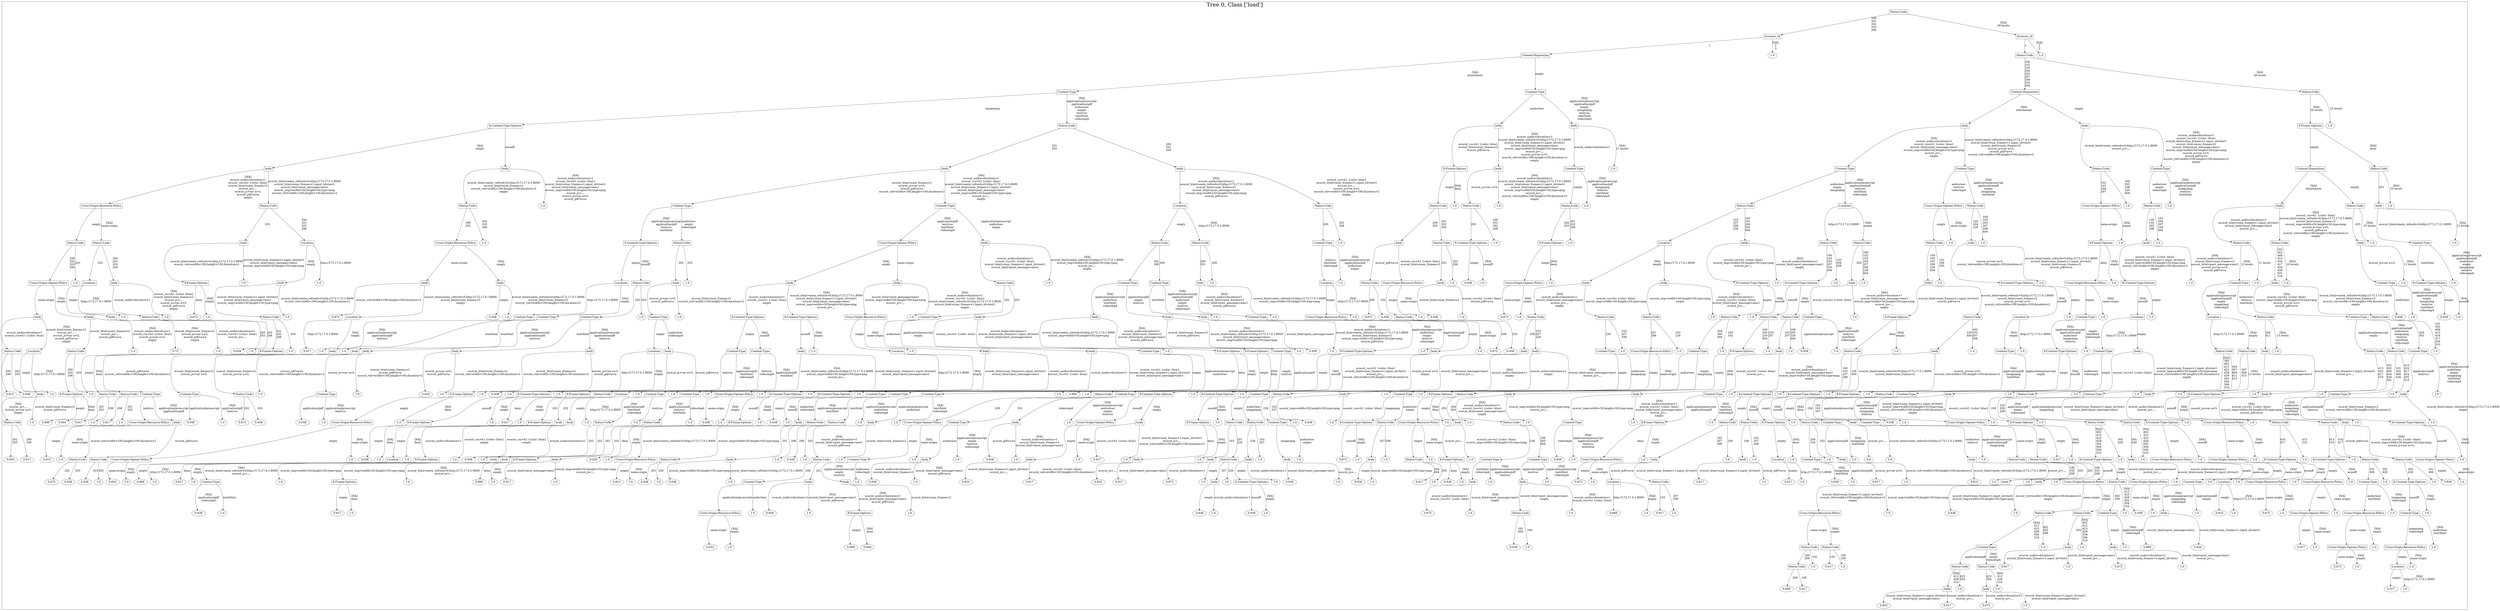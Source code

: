 /*
Generated by:
    http://https://github.com/h2oai/h2o-3/tree/master/h2o-genmodel/src/main/java/hex/genmodel/tools/PrintMojo.java
*/

/*
On a mac:

$ brew install graphviz
$ dot -Tpng file.gv -o file.png
$ open file.png
*/

digraph G {

subgraph cluster_0 {
/* Nodes */

/* Level 0 */
{
"SG_0_Node_0" [shape=box, fontsize=20, label="Status-Code"]
}

/* Level 1 */
{
"SG_0_Node_1" [shape=box, fontsize=20, label="browser_id"]
"SG_0_Node_2" [shape=box, fontsize=20, label="browser_id"]
}

/* Level 2 */
{
"SG_0_Node_3" [shape=box, fontsize=20, label="Content-Disposition"]
"SG_0_Node_479" [fontsize=20, label="1.0"]
"SG_0_Node_4" [shape=box, fontsize=20, label="Status-Code"]
"SG_0_Node_480" [fontsize=20, label="1.0"]
}

/* Level 3 */
{
"SG_0_Node_5" [shape=box, fontsize=20, label="Content-Type"]
"SG_0_Node_6" [shape=box, fontsize=20, label="Content-Type"]
"SG_0_Node_7" [shape=box, fontsize=20, label="Content-Disposition"]
"SG_0_Node_8" [shape=box, fontsize=20, label="Status-Code"]
}

/* Level 4 */
{
"SG_0_Node_9" [shape=box, fontsize=20, label="X-Content-Type-Options"]
"SG_0_Node_10" [shape=box, fontsize=20, label="Status-Code"]
"SG_0_Node_11" [shape=box, fontsize=20, label="body"]
"SG_0_Node_12" [shape=box, fontsize=20, label="body"]
"SG_0_Node_13" [shape=box, fontsize=20, label="body"]
"SG_0_Node_14" [shape=box, fontsize=20, label="body"]
"SG_0_Node_15" [shape=box, fontsize=20, label="X-Frame-Options"]
"SG_0_Node_481" [fontsize=20, label="1.0"]
}

/* Level 5 */
{
"SG_0_Node_16" [shape=box, fontsize=20, label="body"]
"SG_0_Node_17" [shape=box, fontsize=20, label="body"]
"SG_0_Node_18" [shape=box, fontsize=20, label="body"]
"SG_0_Node_19" [shape=box, fontsize=20, label="body"]
"SG_0_Node_20" [shape=box, fontsize=20, label="X-Frame-Options"]
"SG_0_Node_21" [shape=box, fontsize=20, label="body"]
"SG_0_Node_22" [shape=box, fontsize=20, label="Content-Type"]
"SG_0_Node_482" [fontsize=20, label="1.0"]
"SG_0_Node_23" [shape=box, fontsize=20, label="Content-Type"]
"SG_0_Node_24" [shape=box, fontsize=20, label="Content-Type"]
"SG_0_Node_25" [shape=box, fontsize=20, label="Status-Code"]
"SG_0_Node_26" [shape=box, fontsize=20, label="Content-Type"]
"SG_0_Node_27" [shape=box, fontsize=20, label="Content-Disposition"]
"SG_0_Node_28" [shape=box, fontsize=20, label="Status-Code"]
}

/* Level 6 */
{
"SG_0_Node_29" [shape=box, fontsize=20, label="Cross-Origin-Resource-Policy"]
"SG_0_Node_30" [shape=box, fontsize=20, label="Status-Code"]
"SG_0_Node_31" [shape=box, fontsize=20, label="Status-Code"]
"SG_0_Node_483" [fontsize=20, label="1.0"]
"SG_0_Node_32" [shape=box, fontsize=20, label="Content-Type"]
"SG_0_Node_33" [shape=box, fontsize=20, label="Content-Type"]
"SG_0_Node_34" [shape=box, fontsize=20, label="Location"]
"SG_0_Node_35" [shape=box, fontsize=20, label="Status-Code"]
"SG_0_Node_36" [shape=box, fontsize=20, label="Status-Code"]
"SG_0_Node_484" [fontsize=20, label="1.0"]
"SG_0_Node_37" [shape=box, fontsize=20, label="Status-Code"]
"SG_0_Node_485" [fontsize=20, label="1.0"]
"SG_0_Node_38" [shape=box, fontsize=20, label="Status-Code"]
"SG_0_Node_486" [fontsize=20, label="1.0"]
"SG_0_Node_39" [shape=box, fontsize=20, label="Status-Code"]
"SG_0_Node_40" [shape=box, fontsize=20, label="Location"]
"SG_0_Node_41" [shape=box, fontsize=20, label="Cross-Origin-Opener-Policy"]
"SG_0_Node_42" [shape=box, fontsize=20, label="Status-Code"]
"SG_0_Node_43" [shape=box, fontsize=20, label="Cross-Origin-Opener-Policy"]
"SG_0_Node_487" [fontsize=20, label="1.0"]
"SG_0_Node_44" [shape=box, fontsize=20, label="Status-Code"]
"SG_0_Node_488" [fontsize=20, label="1.0"]
"SG_0_Node_45" [shape=box, fontsize=20, label="body"]
"SG_0_Node_46" [shape=box, fontsize=20, label="Status-Code"]
"SG_0_Node_47" [shape=box, fontsize=20, label="body"]
"SG_0_Node_489" [fontsize=20, label="1.0"]
}

/* Level 7 */
{
"SG_0_Node_48" [shape=box, fontsize=20, label="Status-Code"]
"SG_0_Node_49" [shape=box, fontsize=20, label="Status-Code"]
"SG_0_Node_50" [shape=box, fontsize=20, label="body"]
"SG_0_Node_51" [shape=box, fontsize=20, label="Location"]
"SG_0_Node_52" [shape=box, fontsize=20, label="Cross-Origin-Resource-Policy"]
"SG_0_Node_490" [fontsize=20, label="1.0"]
"SG_0_Node_53" [shape=box, fontsize=20, label="X-Content-Type-Options"]
"SG_0_Node_54" [shape=box, fontsize=20, label="Status-Code"]
"SG_0_Node_55" [shape=box, fontsize=20, label="Cross-Origin-Opener-Policy"]
"SG_0_Node_56" [shape=box, fontsize=20, label="body"]
"SG_0_Node_57" [shape=box, fontsize=20, label="Status-Code"]
"SG_0_Node_58" [shape=box, fontsize=20, label="Status-Code"]
"SG_0_Node_59" [shape=box, fontsize=20, label="Content-Type"]
"SG_0_Node_491" [fontsize=20, label="1.0"]
"SG_0_Node_60" [shape=box, fontsize=20, label="body"]
"SG_0_Node_61" [shape=box, fontsize=20, label="Status-Code"]
"SG_0_Node_62" [shape=box, fontsize=20, label="X-Content-Type-Options"]
"SG_0_Node_492" [fontsize=20, label="1.0"]
"SG_0_Node_63" [shape=box, fontsize=20, label="X-Frame-Options"]
"SG_0_Node_493" [fontsize=20, label="1.0"]
"SG_0_Node_64" [shape=box, fontsize=20, label="Location"]
"SG_0_Node_65" [shape=box, fontsize=20, label="body"]
"SG_0_Node_66" [shape=box, fontsize=20, label="Status-Code"]
"SG_0_Node_67" [shape=box, fontsize=20, label="Status-Code"]
"SG_0_Node_68" [shape=box, fontsize=20, label="Status-Code"]
"SG_0_Node_494" [fontsize=20, label="1.0"]
"SG_0_Node_69" [shape=box, fontsize=20, label="body"]
"SG_0_Node_495" [fontsize=20, label="1.0"]
"SG_0_Node_70" [shape=box, fontsize=20, label="X-Frame-Options"]
"SG_0_Node_496" [fontsize=20, label="1.0"]
"SG_0_Node_71" [shape=box, fontsize=20, label="body"]
"SG_0_Node_497" [fontsize=20, label="1.0"]
"SG_0_Node_72" [shape=box, fontsize=20, label="Status-Code"]
"SG_0_Node_73" [shape=box, fontsize=20, label="Status-Code"]
"SG_0_Node_74" [shape=box, fontsize=20, label="body"]
"SG_0_Node_498" [fontsize=20, label="1.0"]
"SG_0_Node_75" [shape=box, fontsize=20, label="Content-Type"]
"SG_0_Node_499" [fontsize=20, label="1.0"]
}

/* Level 8 */
{
"SG_0_Node_76" [shape=box, fontsize=20, label="Cross-Origin-Opener-Policy"]
"SG_0_Node_500" [fontsize=20, label="1.0"]
"SG_0_Node_77" [shape=box, fontsize=20, label="Location"]
"SG_0_Node_78" [shape=box, fontsize=20, label="body"]
"SG_0_Node_79" [shape=box, fontsize=20, label="X-Frame-Options"]
"SG_0_Node_501" [fontsize=20, label="1.0"]
"SG_0_Node_80" [shape=box, fontsize=20, label="body"]
"SG_0_Node_502" [fontsize=20, label="1.0"]
"SG_0_Node_81" [shape=box, fontsize=20, label="body"]
"SG_0_Node_82" [shape=box, fontsize=20, label="body"]
"SG_0_Node_83" [shape=box, fontsize=20, label="Location"]
"SG_0_Node_84" [shape=box, fontsize=20, label="Status-Code"]
"SG_0_Node_85" [shape=box, fontsize=20, label="body"]
"SG_0_Node_503" [fontsize=20, label="1.0"]
"SG_0_Node_86" [shape=box, fontsize=20, label="body"]
"SG_0_Node_87" [shape=box, fontsize=20, label="body"]
"SG_0_Node_88" [shape=box, fontsize=20, label="Status-Code"]
"SG_0_Node_504" [fontsize=20, label="1.0"]
"SG_0_Node_89" [shape=box, fontsize=20, label="Content-Type"]
"SG_0_Node_90" [shape=box, fontsize=20, label="Content-Type"]
"SG_0_Node_91" [shape=box, fontsize=20, label="body"]
"SG_0_Node_505" [fontsize=20, label="1.0"]
"SG_0_Node_92" [shape=box, fontsize=20, label="Location"]
"SG_0_Node_506" [fontsize=20, label="1.0"]
"SG_0_Node_93" [shape=box, fontsize=20, label="Status-Code"]
"SG_0_Node_94" [shape=box, fontsize=20, label="Cross-Origin-Resource-Policy"]
"SG_0_Node_95" [shape=box, fontsize=20, label="body"]
"SG_0_Node_507" [fontsize=20, label="1.0"]
"SG_0_Node_508" [fontsize=20, label="0.938"]
"SG_0_Node_509" [fontsize=20, label="1.0"]
"SG_0_Node_97" [shape=box, fontsize=20, label="Cross-Origin-Opener-Policy"]
"SG_0_Node_510" [fontsize=20, label="1.0"]
"SG_0_Node_98" [shape=box, fontsize=20, label="body"]
"SG_0_Node_99" [shape=box, fontsize=20, label="body"]
"SG_0_Node_100" [shape=box, fontsize=20, label="X-Content-Type-Options"]
"SG_0_Node_511" [fontsize=20, label="1.0"]
"SG_0_Node_101" [shape=box, fontsize=20, label="X-Content-Type-Options"]
"SG_0_Node_512" [fontsize=20, label="1.0"]
"SG_0_Node_102" [shape=box, fontsize=20, label="body"]
"SG_0_Node_513" [fontsize=20, label="1.0"]
"SG_0_Node_103" [shape=box, fontsize=20, label="body"]
"SG_0_Node_514" [fontsize=20, label="1.0"]
"SG_0_Node_104" [shape=box, fontsize=20, label="X-Content-Type-Options"]
"SG_0_Node_515" [fontsize=20, label="1.0"]
"SG_0_Node_105" [shape=box, fontsize=20, label="Cross-Origin-Resource-Policy"]
"SG_0_Node_516" [fontsize=20, label="1.0"]
"SG_0_Node_106" [shape=box, fontsize=20, label="X-Content-Type-Options"]
"SG_0_Node_517" [fontsize=20, label="1.0"]
"SG_0_Node_107" [shape=box, fontsize=20, label="Content-Type"]
"SG_0_Node_518" [fontsize=20, label="1.0"]
"SG_0_Node_108" [shape=box, fontsize=20, label="body"]
"SG_0_Node_519" [fontsize=20, label="1.0"]
"SG_0_Node_109" [shape=box, fontsize=20, label="Content-Type"]
"SG_0_Node_520" [fontsize=20, label="1.0"]
"SG_0_Node_110" [shape=box, fontsize=20, label="X-Content-Type-Options"]
"SG_0_Node_521" [fontsize=20, label="1.0"]
}

/* Level 9 */
{
"SG_0_Node_111" [shape=box, fontsize=20, label="body"]
"SG_0_Node_112" [shape=box, fontsize=20, label="body"]
"SG_0_Node_113" [shape=box, fontsize=20, label="body"]
"SG_0_Node_522" [fontsize=20, label="1.0"]
"SG_0_Node_114" [shape=box, fontsize=20, label="Status-Code"]
"SG_0_Node_523" [fontsize=20, label="1.0"]
"SG_0_Node_524" [fontsize=20, label="0.875"]
"SG_0_Node_525" [fontsize=20, label="1.0"]
"SG_0_Node_116" [shape=box, fontsize=20, label="Status-Code"]
"SG_0_Node_526" [fontsize=20, label="1.0"]
"SG_0_Node_527" [fontsize=20, label="0.875"]
"SG_0_Node_118" [shape=box, fontsize=20, label="Location"]
"SG_0_Node_528" [fontsize=20, label="0.938"]
"SG_0_Node_529" [fontsize=20, label="1.0"]
"SG_0_Node_120" [shape=box, fontsize=20, label="Content-Type"]
"SG_0_Node_121" [shape=box, fontsize=20, label="Content-Type"]
"SG_0_Node_122" [shape=box, fontsize=20, label="Content-Type"]
"SG_0_Node_530" [fontsize=20, label="1.0"]
"SG_0_Node_123" [shape=box, fontsize=20, label="Content-Type"]
"SG_0_Node_531" [fontsize=20, label="1.0"]
"SG_0_Node_124" [shape=box, fontsize=20, label="X-Content-Type-Options"]
"SG_0_Node_125" [shape=box, fontsize=20, label="X-Content-Type-Options"]
"SG_0_Node_126" [shape=box, fontsize=20, label="Cross-Origin-Resource-Policy"]
"SG_0_Node_532" [fontsize=20, label="1.0"]
"SG_0_Node_127" [shape=box, fontsize=20, label="Content-Type"]
"SG_0_Node_128" [shape=box, fontsize=20, label="body"]
"SG_0_Node_129" [shape=box, fontsize=20, label="body"]
"SG_0_Node_130" [shape=box, fontsize=20, label="body"]
"SG_0_Node_131" [shape=box, fontsize=20, label="body"]
"SG_0_Node_533" [fontsize=20, label="1.0"]
"SG_0_Node_132" [shape=box, fontsize=20, label="Content-Type"]
"SG_0_Node_534" [fontsize=20, label="1.0"]
"SG_0_Node_133" [shape=box, fontsize=20, label="Cross-Origin-Resource-Policy"]
"SG_0_Node_535" [fontsize=20, label="1.0"]
"SG_0_Node_536" [fontsize=20, label="0.875"]
"SG_0_Node_537" [fontsize=20, label="0.938"]
"SG_0_Node_136" [shape=box, fontsize=20, label="Status-Code"]
"SG_0_Node_538" [fontsize=20, label="1.0"]
"SG_0_Node_539" [fontsize=20, label="0.938"]
"SG_0_Node_540" [fontsize=20, label="1.0"]
"SG_0_Node_541" [fontsize=20, label="0.875"]
"SG_0_Node_542" [fontsize=20, label="1.0"]
"SG_0_Node_139" [shape=box, fontsize=20, label="Status-Code"]
"SG_0_Node_140" [shape=box, fontsize=20, label="Status-Code"]
"SG_0_Node_141" [shape=box, fontsize=20, label="Status-Code"]
"SG_0_Node_543" [fontsize=20, label="1.0"]
"SG_0_Node_142" [shape=box, fontsize=20, label="Status-Code"]
"SG_0_Node_544" [fontsize=20, label="1.0"]
"SG_0_Node_143" [shape=box, fontsize=20, label="Status-Code"]
"SG_0_Node_144" [shape=box, fontsize=20, label="Status-Code"]
"SG_0_Node_145" [shape=box, fontsize=20, label="Content-Type"]
"SG_0_Node_545" [fontsize=20, label="1.0"]
"SG_0_Node_146" [shape=box, fontsize=20, label="X-Frame-Options"]
"SG_0_Node_147" [shape=box, fontsize=20, label="Status-Code"]
"SG_0_Node_148" [shape=box, fontsize=20, label="Location"]
"SG_0_Node_546" [fontsize=20, label="1.0"]
"SG_0_Node_149" [shape=box, fontsize=20, label="Content-Type"]
"SG_0_Node_547" [fontsize=20, label="1.0"]
"SG_0_Node_150" [shape=box, fontsize=20, label="Location"]
"SG_0_Node_548" [fontsize=20, label="1.0"]
"SG_0_Node_151" [shape=box, fontsize=20, label="Location"]
"SG_0_Node_152" [shape=box, fontsize=20, label="Status-Code"]
"SG_0_Node_153" [shape=box, fontsize=20, label="Content-Type"]
"SG_0_Node_154" [shape=box, fontsize=20, label="Status-Code"]
"SG_0_Node_549" [fontsize=20, label="0.938"]
"SG_0_Node_550" [fontsize=20, label="1.0"]
"SG_0_Node_551" [fontsize=20, label="0.938"]
"SG_0_Node_552" [fontsize=20, label="1.0"]
}

/* Level 10 */
{
"SG_0_Node_157" [shape=box, fontsize=20, label="Status-Code"]
"SG_0_Node_158" [shape=box, fontsize=20, label="Location"]
"SG_0_Node_159" [shape=box, fontsize=20, label="Status-Code"]
"SG_0_Node_553" [fontsize=20, label="1.0"]
"SG_0_Node_554" [fontsize=20, label="0.75"]
"SG_0_Node_555" [fontsize=20, label="1.0"]
"SG_0_Node_556" [fontsize=20, label="0.938"]
"SG_0_Node_557" [fontsize=20, label="1.0"]
"SG_0_Node_162" [shape=box, fontsize=20, label="X-Frame-Options"]
"SG_0_Node_558" [fontsize=20, label="1.0"]
"SG_0_Node_559" [fontsize=20, label="0.917"]
"SG_0_Node_560" [fontsize=20, label="1.0"]
"SG_0_Node_164" [shape=box, fontsize=20, label="body"]
"SG_0_Node_561" [fontsize=20, label="1.0"]
"SG_0_Node_165" [shape=box, fontsize=20, label="body"]
"SG_0_Node_166" [shape=box, fontsize=20, label="body"]
"SG_0_Node_167" [shape=box, fontsize=20, label="body"]
"SG_0_Node_168" [shape=box, fontsize=20, label="body"]
"SG_0_Node_169" [shape=box, fontsize=20, label="Location"]
"SG_0_Node_170" [shape=box, fontsize=20, label="body"]
"SG_0_Node_171" [shape=box, fontsize=20, label="Content-Type"]
"SG_0_Node_172" [shape=box, fontsize=20, label="Content-Type"]
"SG_0_Node_173" [shape=box, fontsize=20, label="body"]
"SG_0_Node_562" [fontsize=20, label="1.0"]
"SG_0_Node_174" [shape=box, fontsize=20, label="Location"]
"SG_0_Node_563" [fontsize=20, label="1.0"]
"SG_0_Node_175" [shape=box, fontsize=20, label="body"]
"SG_0_Node_176" [shape=box, fontsize=20, label="body"]
"SG_0_Node_177" [shape=box, fontsize=20, label="Content-Type"]
"SG_0_Node_564" [fontsize=20, label="1.0"]
"SG_0_Node_178" [shape=box, fontsize=20, label="X-Frame-Options"]
"SG_0_Node_179" [shape=box, fontsize=20, label="X-Frame-Options"]
"SG_0_Node_180" [shape=box, fontsize=20, label="Content-Type"]
"SG_0_Node_565" [fontsize=20, label="1.0"]
"SG_0_Node_566" [fontsize=20, label="0.938"]
"SG_0_Node_567" [fontsize=20, label="1.0"]
"SG_0_Node_182" [shape=box, fontsize=20, label="X-Content-Type-Options"]
"SG_0_Node_568" [fontsize=20, label="1.0"]
"SG_0_Node_183" [shape=box, fontsize=20, label="body"]
"SG_0_Node_569" [fontsize=20, label="1.0"]
"SG_0_Node_570" [fontsize=20, label="0.875"]
"SG_0_Node_571" [fontsize=20, label="0.938"]
"SG_0_Node_186" [shape=box, fontsize=20, label="body"]
"SG_0_Node_187" [shape=box, fontsize=20, label="body"]
"SG_0_Node_188" [shape=box, fontsize=20, label="Content-Type"]
"SG_0_Node_572" [fontsize=20, label="1.0"]
"SG_0_Node_189" [shape=box, fontsize=20, label="Cross-Origin-Resource-Policy"]
"SG_0_Node_573" [fontsize=20, label="1.0"]
"SG_0_Node_190" [shape=box, fontsize=20, label="Content-Type"]
"SG_0_Node_574" [fontsize=20, label="1.0"]
"SG_0_Node_191" [shape=box, fontsize=20, label="X-Frame-Options"]
"SG_0_Node_575" [fontsize=20, label="1.0"]
"SG_0_Node_192" [shape=box, fontsize=20, label="body"]
"SG_0_Node_576" [fontsize=20, label="1.0"]
"SG_0_Node_577" [fontsize=20, label="0.938"]
"SG_0_Node_578" [fontsize=20, label="1.0"]
"SG_0_Node_194" [shape=box, fontsize=20, label="Status-Code"]
"SG_0_Node_579" [fontsize=20, label="1.0"]
"SG_0_Node_195" [shape=box, fontsize=20, label="body"]
"SG_0_Node_580" [fontsize=20, label="1.0"]
"SG_0_Node_196" [shape=box, fontsize=20, label="Content-Type"]
"SG_0_Node_581" [fontsize=20, label="1.0"]
"SG_0_Node_197" [shape=box, fontsize=20, label="X-Content-Type-Options"]
"SG_0_Node_582" [fontsize=20, label="1.0"]
"SG_0_Node_198" [shape=box, fontsize=20, label="Content-Type"]
"SG_0_Node_199" [shape=box, fontsize=20, label="body"]
"SG_0_Node_200" [shape=box, fontsize=20, label="Status-Code"]
"SG_0_Node_201" [shape=box, fontsize=20, label="Status-Code"]
"SG_0_Node_202" [shape=box, fontsize=20, label="body"]
"SG_0_Node_583" [fontsize=20, label="1.0"]
"SG_0_Node_203" [shape=box, fontsize=20, label="Status-Code"]
"SG_0_Node_204" [shape=box, fontsize=20, label="Status-Code"]
"SG_0_Node_205" [shape=box, fontsize=20, label="Content-Type"]
"SG_0_Node_584" [fontsize=20, label="1.0"]
}

/* Level 11 */
{
"SG_0_Node_585" [fontsize=20, label="0.813"]
"SG_0_Node_586" [fontsize=20, label="0.938"]
"SG_0_Node_208" [shape=box, fontsize=20, label="body"]
"SG_0_Node_587" [fontsize=20, label="1.0"]
"SG_0_Node_209" [shape=box, fontsize=20, label="X-Frame-Options"]
"SG_0_Node_588" [fontsize=20, label="1.0"]
"SG_0_Node_210" [shape=box, fontsize=20, label="Status-Code"]
"SG_0_Node_211" [shape=box, fontsize=20, label="Status-Code"]
"SG_0_Node_212" [shape=box, fontsize=20, label="Content-Type"]
"SG_0_Node_213" [shape=box, fontsize=20, label="Content-Type"]
"SG_0_Node_214" [shape=box, fontsize=20, label="Status-Code"]
"SG_0_Node_589" [fontsize=20, label="1.0"]
"SG_0_Node_215" [shape=box, fontsize=20, label="Content-Type"]
"SG_0_Node_590" [fontsize=20, label="1.0"]
"SG_0_Node_591" [fontsize=20, label="0.938"]
"SG_0_Node_592" [fontsize=20, label="1.0"]
"SG_0_Node_217" [shape=box, fontsize=20, label="X-Frame-Options"]
"SG_0_Node_593" [fontsize=20, label="1.0"]
"SG_0_Node_594" [fontsize=20, label="0.938"]
"SG_0_Node_595" [fontsize=20, label="1.0"]
"SG_0_Node_219" [shape=box, fontsize=20, label="X-Content-Type-Options"]
"SG_0_Node_596" [fontsize=20, label="1.0"]
"SG_0_Node_220" [shape=box, fontsize=20, label="X-Frame-Options"]
"SG_0_Node_221" [shape=box, fontsize=20, label="Status-Code"]
"SG_0_Node_222" [shape=box, fontsize=20, label="Location"]
"SG_0_Node_597" [fontsize=20, label="1.0"]
"SG_0_Node_223" [shape=box, fontsize=20, label="Content-Type"]
"SG_0_Node_598" [fontsize=20, label="1.0"]
"SG_0_Node_224" [shape=box, fontsize=20, label="Content-Type"]
"SG_0_Node_599" [fontsize=20, label="1.0"]
"SG_0_Node_225" [shape=box, fontsize=20, label="Cross-Origin-Opener-Policy"]
"SG_0_Node_600" [fontsize=20, label="1.0"]
"SG_0_Node_226" [shape=box, fontsize=20, label="X-Content-Type-Options"]
"SG_0_Node_601" [fontsize=20, label="1.0"]
"SG_0_Node_227" [shape=box, fontsize=20, label="X-Content-Type-Options"]
"SG_0_Node_602" [fontsize=20, label="1.0"]
"SG_0_Node_228" [shape=box, fontsize=20, label="Content-Type"]
"SG_0_Node_229" [shape=box, fontsize=20, label="Content-Type"]
"SG_0_Node_230" [shape=box, fontsize=20, label="Content-Type"]
"SG_0_Node_603" [fontsize=20, label="1.0"]
"SG_0_Node_604" [fontsize=20, label="0.984"]
"SG_0_Node_605" [fontsize=20, label="1.0"]
"SG_0_Node_232" [shape=box, fontsize=20, label="Status-Code"]
"SG_0_Node_233" [shape=box, fontsize=20, label="Content-Type"]
"SG_0_Node_234" [shape=box, fontsize=20, label="X-Content-Type-Options"]
"SG_0_Node_606" [fontsize=20, label="1.0"]
"SG_0_Node_235" [shape=box, fontsize=20, label="X-Content-Type-Options"]
"SG_0_Node_607" [fontsize=20, label="1.0"]
"SG_0_Node_236" [shape=box, fontsize=20, label="Content-Type"]
"SG_0_Node_237" [shape=box, fontsize=20, label="Status-Code"]
"SG_0_Node_238" [shape=box, fontsize=20, label="body"]
"SG_0_Node_608" [fontsize=20, label="1.0"]
"SG_0_Node_239" [shape=box, fontsize=20, label="Content-Type"]
"SG_0_Node_609" [fontsize=20, label="1.0"]
"SG_0_Node_240" [shape=box, fontsize=20, label="X-Frame-Options"]
"SG_0_Node_241" [shape=box, fontsize=20, label="Status-Code"]
"SG_0_Node_242" [shape=box, fontsize=20, label="body"]
"SG_0_Node_243" [shape=box, fontsize=20, label="body"]
"SG_0_Node_244" [shape=box, fontsize=20, label="Content-Type"]
"SG_0_Node_610" [fontsize=20, label="1.0"]
"SG_0_Node_245" [shape=box, fontsize=20, label="X-Content-Type-Options"]
"SG_0_Node_611" [fontsize=20, label="1.0"]
"SG_0_Node_246" [shape=box, fontsize=20, label="X-Content-Type-Options"]
"SG_0_Node_612" [fontsize=20, label="1.0"]
"SG_0_Node_247" [shape=box, fontsize=20, label="X-Frame-Options"]
"SG_0_Node_613" [fontsize=20, label="1.0"]
"SG_0_Node_248" [shape=box, fontsize=20, label="Status-Code"]
"SG_0_Node_249" [shape=box, fontsize=20, label="Content-Type"]
"SG_0_Node_250" [shape=box, fontsize=20, label="body"]
"SG_0_Node_614" [fontsize=20, label="1.0"]
"SG_0_Node_251" [shape=box, fontsize=20, label="Status-Code"]
"SG_0_Node_615" [fontsize=20, label="1.0"]
"SG_0_Node_252" [shape=box, fontsize=20, label="Content-Type"]
"SG_0_Node_616" [fontsize=20, label="1.0"]
"SG_0_Node_253" [shape=box, fontsize=20, label="body"]
"SG_0_Node_617" [fontsize=20, label="1.0"]
"SG_0_Node_254" [shape=box, fontsize=20, label="X-Content-Type-Options"]
"SG_0_Node_618" [fontsize=20, label="1.0"]
"SG_0_Node_255" [shape=box, fontsize=20, label="body"]
"SG_0_Node_619" [fontsize=20, label="1.0"]
"SG_0_Node_256" [shape=box, fontsize=20, label="Content-Type"]
"SG_0_Node_620" [fontsize=20, label="1.0"]
"SG_0_Node_257" [shape=box, fontsize=20, label="body"]
"SG_0_Node_621" [fontsize=20, label="1.0"]
}

/* Level 12 */
{
"SG_0_Node_258" [shape=box, fontsize=20, label="Status-Code"]
"SG_0_Node_622" [fontsize=20, label="1.0"]
"SG_0_Node_623" [fontsize=20, label="0.889"]
"SG_0_Node_624" [fontsize=20, label="0.944"]
"SG_0_Node_625" [fontsize=20, label="0.917"]
"SG_0_Node_626" [fontsize=20, label="1.0"]
"SG_0_Node_627" [fontsize=20, label="0.917"]
"SG_0_Node_628" [fontsize=20, label="1.0"]
"SG_0_Node_263" [shape=box, fontsize=20, label="Cross-Origin-Resource-Policy"]
"SG_0_Node_264" [shape=box, fontsize=20, label="body"]
"SG_0_Node_629" [fontsize=20, label="0.938"]
"SG_0_Node_630" [fontsize=20, label="1.0"]
"SG_0_Node_631" [fontsize=20, label="0.875"]
"SG_0_Node_632" [fontsize=20, label="0.938"]
"SG_0_Node_633" [fontsize=20, label="0.938"]
"SG_0_Node_634" [fontsize=20, label="1.0"]
"SG_0_Node_269" [shape=box, fontsize=20, label="Cross-Origin-Resource-Policy"]
"SG_0_Node_635" [fontsize=20, label="1.0"]
"SG_0_Node_270" [shape=box, fontsize=20, label="X-Frame-Options"]
"SG_0_Node_636" [fontsize=20, label="1.0"]
"SG_0_Node_637" [fontsize=20, label="0.917"]
"SG_0_Node_638" [fontsize=20, label="1.0"]
"SG_0_Node_272" [shape=box, fontsize=20, label="X-Frame-Options"]
"SG_0_Node_273" [shape=box, fontsize=20, label="body"]
"SG_0_Node_274" [shape=box, fontsize=20, label="body"]
"SG_0_Node_639" [fontsize=20, label="1.0"]
"SG_0_Node_275" [shape=box, fontsize=20, label="Status-Code"]
"SG_0_Node_640" [fontsize=20, label="1.0"]
"SG_0_Node_276" [shape=box, fontsize=20, label="Status-Code"]
"SG_0_Node_641" [fontsize=20, label="1.0"]
"SG_0_Node_642" [fontsize=20, label="0.938"]
"SG_0_Node_643" [fontsize=20, label="1.0"]
"SG_0_Node_278" [shape=box, fontsize=20, label="X-Frame-Options"]
"SG_0_Node_644" [fontsize=20, label="1.0"]
"SG_0_Node_645" [fontsize=20, label="0.938"]
"SG_0_Node_646" [fontsize=20, label="1.0"]
"SG_0_Node_280" [shape=box, fontsize=20, label="body"]
"SG_0_Node_281" [shape=box, fontsize=20, label="Status-Code"]
"SG_0_Node_282" [shape=box, fontsize=20, label="Status-Code"]
"SG_0_Node_647" [fontsize=20, label="1.0"]
"SG_0_Node_283" [shape=box, fontsize=20, label="body"]
"SG_0_Node_648" [fontsize=20, label="1.0"]
"SG_0_Node_284" [shape=box, fontsize=20, label="Cross-Origin-Opener-Policy"]
"SG_0_Node_285" [shape=box, fontsize=20, label="Content-Type"]
"SG_0_Node_286" [shape=box, fontsize=20, label="body"]
"SG_0_Node_649" [fontsize=20, label="1.0"]
"SG_0_Node_287" [shape=box, fontsize=20, label="Cross-Origin-Opener-Policy"]
"SG_0_Node_288" [shape=box, fontsize=20, label="body"]
"SG_0_Node_289" [shape=box, fontsize=20, label="X-Frame-Options"]
"SG_0_Node_650" [fontsize=20, label="1.0"]
"SG_0_Node_290" [shape=box, fontsize=20, label="Status-Code"]
"SG_0_Node_291" [shape=box, fontsize=20, label="Status-Code"]
"SG_0_Node_292" [shape=box, fontsize=20, label="Content-Type"]
"SG_0_Node_651" [fontsize=20, label="1.0"]
"SG_0_Node_652" [fontsize=20, label="0.938"]
"SG_0_Node_653" [fontsize=20, label="1.0"]
"SG_0_Node_294" [shape=box, fontsize=20, label="X-Content-Type-Options"]
"SG_0_Node_295" [shape=box, fontsize=20, label="Status-Code"]
"SG_0_Node_296" [shape=box, fontsize=20, label="Cross-Origin-Resource-Policy"]
"SG_0_Node_654" [fontsize=20, label="1.0"]
"SG_0_Node_297" [shape=box, fontsize=20, label="body"]
"SG_0_Node_655" [fontsize=20, label="1.0"]
"SG_0_Node_298" [shape=box, fontsize=20, label="Status-Code"]
"SG_0_Node_656" [fontsize=20, label="1.0"]
"SG_0_Node_299" [shape=box, fontsize=20, label="Content-Type"]
"SG_0_Node_657" [fontsize=20, label="1.0"]
"SG_0_Node_300" [shape=box, fontsize=20, label="X-Frame-Options"]
"SG_0_Node_658" [fontsize=20, label="1.0"]
"SG_0_Node_301" [shape=box, fontsize=20, label="Status-Code"]
"SG_0_Node_302" [shape=box, fontsize=20, label="Status-Code"]
"SG_0_Node_303" [shape=box, fontsize=20, label="X-Frame-Options"]
"SG_0_Node_659" [fontsize=20, label="1.0"]
"SG_0_Node_304" [shape=box, fontsize=20, label="Status-Code"]
"SG_0_Node_305" [shape=box, fontsize=20, label="Content-Type"]
"SG_0_Node_306" [shape=box, fontsize=20, label="body"]
"SG_0_Node_307" [shape=box, fontsize=20, label="Content-Type"]
"SG_0_Node_660" [fontsize=20, label="0.938"]
"SG_0_Node_661" [fontsize=20, label="1.0"]
"SG_0_Node_309" [shape=box, fontsize=20, label="Cross-Origin-Opener-Policy"]
"SG_0_Node_662" [fontsize=20, label="1.0"]
"SG_0_Node_310" [shape=box, fontsize=20, label="X-Frame-Options"]
"SG_0_Node_663" [fontsize=20, label="1.0"]
"SG_0_Node_311" [shape=box, fontsize=20, label="Status-Code"]
"SG_0_Node_312" [shape=box, fontsize=20, label="Status-Code"]
"SG_0_Node_313" [shape=box, fontsize=20, label="X-Content-Type-Options"]
"SG_0_Node_664" [fontsize=20, label="1.0"]
"SG_0_Node_314" [shape=box, fontsize=20, label="Cross-Origin-Resource-Policy"]
"SG_0_Node_665" [fontsize=20, label="1.0"]
"SG_0_Node_315" [shape=box, fontsize=20, label="Status-Code"]
"SG_0_Node_316" [shape=box, fontsize=20, label="Status-Code"]
"SG_0_Node_317" [shape=box, fontsize=20, label="body"]
"SG_0_Node_666" [fontsize=20, label="1.0"]
"SG_0_Node_318" [shape=box, fontsize=20, label="X-Content-Type-Options"]
"SG_0_Node_667" [fontsize=20, label="1.0"]
}

/* Level 13 */
{
"SG_0_Node_668" [fontsize=20, label="0.833"]
"SG_0_Node_669" [fontsize=20, label="0.917"]
"SG_0_Node_670" [fontsize=20, label="0.813"]
"SG_0_Node_671" [fontsize=20, label="1.0"]
"SG_0_Node_322" [shape=box, fontsize=20, label="Status-Code"]
"SG_0_Node_323" [shape=box, fontsize=20, label="Status-Code"]
"SG_0_Node_324" [shape=box, fontsize=20, label="Cross-Origin-Opener-Policy"]
"SG_0_Node_672" [fontsize=20, label="1.0"]
"SG_0_Node_673" [fontsize=20, label="0.938"]
"SG_0_Node_674" [fontsize=20, label="1.0"]
"SG_0_Node_326" [shape=box, fontsize=20, label="Location"]
"SG_0_Node_675" [fontsize=20, label="1.0"]
"SG_0_Node_327" [shape=box, fontsize=20, label="X-Frame-Options"]
"SG_0_Node_676" [fontsize=20, label="1.0"]
"SG_0_Node_677" [fontsize=20, label="0.938"]
"SG_0_Node_678" [fontsize=20, label="1.0"]
"SG_0_Node_329" [shape=box, fontsize=20, label="body"]
"SG_0_Node_330" [shape=box, fontsize=20, label="body"]
"SG_0_Node_331" [shape=box, fontsize=20, label="X-Frame-Options"]
"SG_0_Node_332" [shape=box, fontsize=20, label="body"]
"SG_0_Node_679" [fontsize=20, label="0.938"]
"SG_0_Node_680" [fontsize=20, label="1.0"]
"SG_0_Node_334" [shape=box, fontsize=20, label="Cross-Origin-Resource-Policy"]
"SG_0_Node_335" [shape=box, fontsize=20, label="Status-Code"]
"SG_0_Node_336" [shape=box, fontsize=20, label="body"]
"SG_0_Node_681" [fontsize=20, label="1.0"]
"SG_0_Node_682" [fontsize=20, label="0.938"]
"SG_0_Node_683" [fontsize=20, label="1.0"]
"SG_0_Node_338" [shape=box, fontsize=20, label="Status-Code"]
"SG_0_Node_684" [fontsize=20, label="1.0"]
"SG_0_Node_339" [shape=box, fontsize=20, label="Content-Type"]
"SG_0_Node_685" [fontsize=20, label="1.0"]
"SG_0_Node_340" [shape=box, fontsize=20, label="body"]
"SG_0_Node_686" [fontsize=20, label="1.0"]
"SG_0_Node_687" [fontsize=20, label="0.938"]
"SG_0_Node_688" [fontsize=20, label="1.0"]
"SG_0_Node_342" [shape=box, fontsize=20, label="body"]
"SG_0_Node_689" [fontsize=20, label="1.0"]
"SG_0_Node_690" [fontsize=20, label="0.917"]
"SG_0_Node_691" [fontsize=20, label="1.0"]
"SG_0_Node_344" [shape=box, fontsize=20, label="body"]
"SG_0_Node_692" [fontsize=20, label="1.0"]
"SG_0_Node_345" [shape=box, fontsize=20, label="body"]
"SG_0_Node_346" [shape=box, fontsize=20, label="Status-Code"]
"SG_0_Node_347" [shape=box, fontsize=20, label="body"]
"SG_0_Node_693" [fontsize=20, label="1.0"]
"SG_0_Node_348" [shape=box, fontsize=20, label="body"]
"SG_0_Node_694" [fontsize=20, label="1.0"]
"SG_0_Node_695" [fontsize=20, label="0.875"]
"SG_0_Node_696" [fontsize=20, label="1.0"]
"SG_0_Node_350" [shape=box, fontsize=20, label="body"]
"SG_0_Node_697" [fontsize=20, label="1.0"]
"SG_0_Node_351" [shape=box, fontsize=20, label="Status-Code"]
"SG_0_Node_698" [fontsize=20, label="1.0"]
"SG_0_Node_352" [shape=box, fontsize=20, label="X-Frame-Options"]
"SG_0_Node_699" [fontsize=20, label="1.0"]
"SG_0_Node_353" [shape=box, fontsize=20, label="Content-Type"]
"SG_0_Node_354" [shape=box, fontsize=20, label="Content-Type"]
"SG_0_Node_700" [fontsize=20, label="0.938"]
"SG_0_Node_701" [fontsize=20, label="1.0"]
"SG_0_Node_356" [shape=box, fontsize=20, label="Cross-Origin-Resource-Policy"]
"SG_0_Node_702" [fontsize=20, label="1.0"]
"SG_0_Node_357" [shape=box, fontsize=20, label="body"]
"SG_0_Node_703" [fontsize=20, label="1.0"]
"SG_0_Node_358" [shape=box, fontsize=20, label="body"]
"SG_0_Node_704" [fontsize=20, label="1.0"]
"SG_0_Node_359" [shape=box, fontsize=20, label="Location"]
"SG_0_Node_705" [fontsize=20, label="1.0"]
"SG_0_Node_360" [shape=box, fontsize=20, label="Content-Type"]
"SG_0_Node_706" [fontsize=20, label="1.0"]
"SG_0_Node_361" [shape=box, fontsize=20, label="body"]
"SG_0_Node_707" [fontsize=20, label="1.0"]
"SG_0_Node_708" [fontsize=20, label="0.8"]
"SG_0_Node_709" [fontsize=20, label="1.0"]
"SG_0_Node_363" [shape=box, fontsize=20, label="body"]
"SG_0_Node_710" [fontsize=20, label="1.0"]
"SG_0_Node_364" [shape=box, fontsize=20, label="Status-Code"]
"SG_0_Node_365" [shape=box, fontsize=20, label="Status-Code"]
"SG_0_Node_711" [fontsize=20, label="0.917"]
"SG_0_Node_712" [fontsize=20, label="1.0"]
"SG_0_Node_367" [shape=box, fontsize=20, label="X-Content-Type-Options"]
"SG_0_Node_713" [fontsize=20, label="1.0"]
"SG_0_Node_368" [shape=box, fontsize=20, label="body"]
"SG_0_Node_714" [fontsize=20, label="1.0"]
"SG_0_Node_369" [shape=box, fontsize=20, label="Cross-Origin-Resource-Policy"]
"SG_0_Node_715" [fontsize=20, label="1.0"]
"SG_0_Node_370" [shape=box, fontsize=20, label="Cross-Origin-Opener-Policy"]
"SG_0_Node_716" [fontsize=20, label="1.0"]
"SG_0_Node_371" [shape=box, fontsize=20, label="X-Content-Type-Options"]
"SG_0_Node_717" [fontsize=20, label="1.0"]
"SG_0_Node_372" [shape=box, fontsize=20, label="X-Content-Type-Options"]
"SG_0_Node_718" [fontsize=20, label="1.0"]
"SG_0_Node_373" [shape=box, fontsize=20, label="Status-Code"]
"SG_0_Node_374" [shape=box, fontsize=20, label="Status-Code"]
"SG_0_Node_375" [shape=box, fontsize=20, label="Cross-Origin-Opener-Policy"]
"SG_0_Node_719" [fontsize=20, label="1.0"]
}

/* Level 14 */
{
"SG_0_Node_720" [fontsize=20, label="0.875"]
"SG_0_Node_721" [fontsize=20, label="0.938"]
"SG_0_Node_722" [fontsize=20, label="0.938"]
"SG_0_Node_723" [fontsize=20, label="1.0"]
"SG_0_Node_724" [fontsize=20, label="0.833"]
"SG_0_Node_725" [fontsize=20, label="1.0"]
"SG_0_Node_726" [fontsize=20, label="0.889"]
"SG_0_Node_727" [fontsize=20, label="1.0"]
"SG_0_Node_728" [fontsize=20, label="0.917"]
"SG_0_Node_729" [fontsize=20, label="1.0"]
"SG_0_Node_382" [shape=box, fontsize=20, label="Content-Type"]
"SG_0_Node_730" [fontsize=20, label="1.0"]
"SG_0_Node_383" [shape=box, fontsize=20, label="X-Frame-Options"]
"SG_0_Node_731" [fontsize=20, label="1.0"]
"SG_0_Node_732" [fontsize=20, label="0.889"]
"SG_0_Node_733" [fontsize=20, label="1.0"]
"SG_0_Node_734" [fontsize=20, label="0.917"]
"SG_0_Node_735" [fontsize=20, label="1.0"]
"SG_0_Node_736" [fontsize=20, label="0.813"]
"SG_0_Node_737" [fontsize=20, label="1.0"]
"SG_0_Node_738" [fontsize=20, label="0.938"]
"SG_0_Node_739" [fontsize=20, label="1.0"]
"SG_0_Node_740" [fontsize=20, label="0.938"]
"SG_0_Node_741" [fontsize=20, label="1.0"]
"SG_0_Node_389" [shape=box, fontsize=20, label="Content-Type"]
"SG_0_Node_390" [shape=box, fontsize=20, label="body"]
"SG_0_Node_391" [shape=box, fontsize=20, label="body"]
"SG_0_Node_742" [fontsize=20, label="1.0"]
"SG_0_Node_743" [fontsize=20, label="0.938"]
"SG_0_Node_744" [fontsize=20, label="1.0"]
"SG_0_Node_745" [fontsize=20, label="0.833"]
"SG_0_Node_746" [fontsize=20, label="0.917"]
"SG_0_Node_747" [fontsize=20, label="0.833"]
"SG_0_Node_748" [fontsize=20, label="0.917"]
"SG_0_Node_749" [fontsize=20, label="0.875"]
"SG_0_Node_750" [fontsize=20, label="1.0"]
"SG_0_Node_398" [shape=box, fontsize=20, label="body"]
"SG_0_Node_751" [fontsize=20, label="1.0"]
"SG_0_Node_399" [shape=box, fontsize=20, label="X-Content-Type-Options"]
"SG_0_Node_752" [fontsize=20, label="1.0"]
"SG_0_Node_753" [fontsize=20, label="0.938"]
"SG_0_Node_754" [fontsize=20, label="1.0"]
"SG_0_Node_755" [fontsize=20, label="0.938"]
"SG_0_Node_756" [fontsize=20, label="1.0"]
"SG_0_Node_757" [fontsize=20, label="0.917"]
"SG_0_Node_758" [fontsize=20, label="1.0"]
"SG_0_Node_759" [fontsize=20, label="0.938"]
"SG_0_Node_760" [fontsize=20, label="1.0"]
"SG_0_Node_404" [shape=box, fontsize=20, label="body"]
"SG_0_Node_761" [fontsize=20, label="1.0"]
"SG_0_Node_405" [shape=box, fontsize=20, label="body"]
"SG_0_Node_762" [fontsize=20, label="1.0"]
"SG_0_Node_763" [fontsize=20, label="0.875"]
"SG_0_Node_764" [fontsize=20, label="1.0"]
"SG_0_Node_407" [shape=box, fontsize=20, label="Location"]
"SG_0_Node_408" [shape=box, fontsize=20, label="Status-Code"]
"SG_0_Node_765" [fontsize=20, label="0.917"]
"SG_0_Node_766" [fontsize=20, label="1.0"]
"SG_0_Node_767" [fontsize=20, label="0.917"]
"SG_0_Node_768" [fontsize=20, label="1.0"]
"SG_0_Node_769" [fontsize=20, label="0.938"]
"SG_0_Node_770" [fontsize=20, label="1.0"]
"SG_0_Node_771" [fontsize=20, label="0.917"]
"SG_0_Node_772" [fontsize=20, label="1.0"]
"SG_0_Node_773" [fontsize=20, label="0.833"]
"SG_0_Node_774" [fontsize=20, label="1.0"]
"SG_0_Node_414" [shape=box, fontsize=20, label="body"]
"SG_0_Node_775" [fontsize=20, label="1.0"]
"SG_0_Node_415" [shape=box, fontsize=20, label="body"]
"SG_0_Node_776" [fontsize=20, label="1.0"]
"SG_0_Node_416" [shape=box, fontsize=20, label="Cross-Origin-Resource-Policy"]
"SG_0_Node_417" [shape=box, fontsize=20, label="Status-Code"]
"SG_0_Node_418" [shape=box, fontsize=20, label="Cross-Origin-Opener-Policy"]
"SG_0_Node_777" [fontsize=20, label="1.0"]
"SG_0_Node_419" [shape=box, fontsize=20, label="Content-Type"]
"SG_0_Node_778" [fontsize=20, label="1.0"]
"SG_0_Node_420" [shape=box, fontsize=20, label="Location"]
"SG_0_Node_779" [fontsize=20, label="1.0"]
"SG_0_Node_421" [shape=box, fontsize=20, label="Cross-Origin-Resource-Policy"]
"SG_0_Node_780" [fontsize=20, label="1.0"]
"SG_0_Node_422" [shape=box, fontsize=20, label="Cross-Origin-Resource-Policy"]
"SG_0_Node_781" [fontsize=20, label="1.0"]
"SG_0_Node_423" [shape=box, fontsize=20, label="Content-Type"]
"SG_0_Node_782" [fontsize=20, label="1.0"]
"SG_0_Node_424" [shape=box, fontsize=20, label="X-Content-Type-Options"]
"SG_0_Node_783" [fontsize=20, label="1.0"]
"SG_0_Node_784" [fontsize=20, label="0.938"]
"SG_0_Node_785" [fontsize=20, label="1.0"]
}

/* Level 15 */
{
"SG_0_Node_786" [fontsize=20, label="0.938"]
"SG_0_Node_787" [fontsize=20, label="1.0"]
"SG_0_Node_788" [fontsize=20, label="0.917"]
"SG_0_Node_789" [fontsize=20, label="1.0"]
"SG_0_Node_428" [shape=box, fontsize=20, label="Cross-Origin-Resource-Policy"]
"SG_0_Node_790" [fontsize=20, label="1.0"]
"SG_0_Node_791" [fontsize=20, label="0.938"]
"SG_0_Node_792" [fontsize=20, label="1.0"]
"SG_0_Node_430" [shape=box, fontsize=20, label="X-Frame-Options"]
"SG_0_Node_793" [fontsize=20, label="1.0"]
"SG_0_Node_794" [fontsize=20, label="0.938"]
"SG_0_Node_795" [fontsize=20, label="1.0"]
"SG_0_Node_796" [fontsize=20, label="0.938"]
"SG_0_Node_797" [fontsize=20, label="1.0"]
"SG_0_Node_798" [fontsize=20, label="0.875"]
"SG_0_Node_799" [fontsize=20, label="1.0"]
"SG_0_Node_434" [shape=box, fontsize=20, label="Status-Code"]
"SG_0_Node_800" [fontsize=20, label="1.0"]
"SG_0_Node_801" [fontsize=20, label="0.889"]
"SG_0_Node_802" [fontsize=20, label="1.0"]
"SG_0_Node_803" [fontsize=20, label="0.917"]
"SG_0_Node_804" [fontsize=20, label="1.0"]
"SG_0_Node_437" [shape=box, fontsize=20, label="Cross-Origin-Resource-Policy"]
"SG_0_Node_805" [fontsize=20, label="1.0"]
"SG_0_Node_806" [fontsize=20, label="0.938"]
"SG_0_Node_807" [fontsize=20, label="1.0"]
"SG_0_Node_439" [shape=box, fontsize=20, label="Status-Code"]
"SG_0_Node_440" [shape=box, fontsize=20, label="Status-Code"]
"SG_0_Node_441" [shape=box, fontsize=20, label="Content-Type"]
"SG_0_Node_808" [fontsize=20, label="1.0"]
"SG_0_Node_809" [fontsize=20, label="0.938"]
"SG_0_Node_810" [fontsize=20, label="1.0"]
"SG_0_Node_443" [shape=box, fontsize=20, label="body"]
"SG_0_Node_811" [fontsize=20, label="1.0"]
"SG_0_Node_812" [fontsize=20, label="0.833"]
"SG_0_Node_813" [fontsize=20, label="1.0"]
"SG_0_Node_814" [fontsize=20, label="0.875"]
"SG_0_Node_815" [fontsize=20, label="1.0"]
"SG_0_Node_446" [shape=box, fontsize=20, label="Cross-Origin-Opener-Policy"]
"SG_0_Node_816" [fontsize=20, label="1.0"]
"SG_0_Node_447" [shape=box, fontsize=20, label="Cross-Origin-Resource-Policy"]
"SG_0_Node_817" [fontsize=20, label="1.0"]
"SG_0_Node_448" [shape=box, fontsize=20, label="Content-Type"]
"SG_0_Node_818" [fontsize=20, label="1.0"]
}

/* Level 16 */
{
"SG_0_Node_819" [fontsize=20, label="0.833"]
"SG_0_Node_820" [fontsize=20, label="1.0"]
"SG_0_Node_821" [fontsize=20, label="0.889"]
"SG_0_Node_822" [fontsize=20, label="0.944"]
"SG_0_Node_823" [fontsize=20, label="0.938"]
"SG_0_Node_824" [fontsize=20, label="1.0"]
"SG_0_Node_453" [shape=box, fontsize=20, label="Status-Code"]
"SG_0_Node_454" [shape=box, fontsize=20, label="Status-Code"]
"SG_0_Node_455" [shape=box, fontsize=20, label="Content-Type"]
"SG_0_Node_825" [fontsize=20, label="1.0"]
"SG_0_Node_456" [shape=box, fontsize=20, label="body"]
"SG_0_Node_826" [fontsize=20, label="1.0"]
"SG_0_Node_457" [shape=box, fontsize=20, label="body"]
"SG_0_Node_827" [fontsize=20, label="1.0"]
"SG_0_Node_828" [fontsize=20, label="0.889"]
"SG_0_Node_829" [fontsize=20, label="0.944"]
"SG_0_Node_830" [fontsize=20, label="0.917"]
"SG_0_Node_831" [fontsize=20, label="1.0"]
"SG_0_Node_461" [shape=box, fontsize=20, label="Cross-Origin-Opener-Policy"]
"SG_0_Node_832" [fontsize=20, label="1.0"]
"SG_0_Node_462" [shape=box, fontsize=20, label="Cross-Origin-Resource-Policy"]
"SG_0_Node_833" [fontsize=20, label="1.0"]
}

/* Level 17 */
{
"SG_0_Node_463" [shape=box, fontsize=20, label="Status-Code"]
"SG_0_Node_834" [fontsize=20, label="1.0"]
"SG_0_Node_835" [fontsize=20, label="0.917"]
"SG_0_Node_836" [fontsize=20, label="1.0"]
"SG_0_Node_465" [shape=box, fontsize=20, label="Status-Code"]
"SG_0_Node_466" [shape=box, fontsize=20, label="Status-Code"]
"SG_0_Node_837" [fontsize=20, label="0.917"]
"SG_0_Node_838" [fontsize=20, label="1.0"]
"SG_0_Node_839" [fontsize=20, label="0.875"]
"SG_0_Node_840" [fontsize=20, label="1.0"]
"SG_0_Node_841" [fontsize=20, label="0.875"]
"SG_0_Node_842" [fontsize=20, label="1.0"]
"SG_0_Node_470" [shape=box, fontsize=20, label="Location"]
"SG_0_Node_843" [fontsize=20, label="1.0"]
}

/* Level 18 */
{
"SG_0_Node_844" [fontsize=20, label="0.909"]
"SG_0_Node_845" [fontsize=20, label="0.917"]
"SG_0_Node_473" [shape=box, fontsize=20, label="body"]
"SG_0_Node_846" [fontsize=20, label="1.0"]
"SG_0_Node_474" [shape=box, fontsize=20, label="body"]
"SG_0_Node_847" [fontsize=20, label="1.0"]
"SG_0_Node_848" [fontsize=20, label="0.917"]
"SG_0_Node_849" [fontsize=20, label="1.0"]
}

/* Level 19 */
{
"SG_0_Node_850" [fontsize=20, label="0.833"]
"SG_0_Node_851" [fontsize=20, label="0.917"]
"SG_0_Node_852" [fontsize=20, label="0.875"]
"SG_0_Node_853" [fontsize=20, label="1.0"]
}

/* Edges */
"SG_0_Node_0" -> "SG_0_Node_1" [fontsize=20, label="200
201
202
203
206
"]
"SG_0_Node_0" -> "SG_0_Node_2" [fontsize=20, label="[NA]
58 levels
"]
"SG_0_Node_2" -> "SG_0_Node_4" [fontsize=20, label="1
"]
"SG_0_Node_2" -> "SG_0_Node_480" [fontsize=20, label="[NA]
2
3
"]
"SG_0_Node_4" -> "SG_0_Node_7" [fontsize=20, label="100
102
103
204
205
207
208
226
404
"]
"SG_0_Node_4" -> "SG_0_Node_8" [fontsize=20, label="[NA]
49 levels
"]
"SG_0_Node_8" -> "SG_0_Node_15" [fontsize=20, label="[NA]
26 levels
"]
"SG_0_Node_8" -> "SG_0_Node_481" [fontsize=20, label="23 levels
"]
"SG_0_Node_15" -> "SG_0_Node_27" [fontsize=20, label="empty
"]
"SG_0_Node_15" -> "SG_0_Node_28" [fontsize=20, label="[NA]
deny
"]
"SG_0_Node_28" -> "SG_0_Node_47" [fontsize=20, label="303
"]
"SG_0_Node_28" -> "SG_0_Node_489" [fontsize=20, label="[NA]
25 levels
"]
"SG_0_Node_47" -> "SG_0_Node_75" [fontsize=20, label="ecocnt_html=meta_refresh=0;http://172.17.0.1:8000
"]
"SG_0_Node_47" -> "SG_0_Node_499" [fontsize=20, label="[NA]
11 levels
"]
"SG_0_Node_75" -> "SG_0_Node_110" [fontsize=20, label="text/html
"]
"SG_0_Node_75" -> "SG_0_Node_521" [fontsize=20, label="[NA]
application/javascript
application/pdf
audio/wav
empty
image/png
text/css
video/mp4
"]
"SG_0_Node_110" -> "SG_0_Node_551" [fontsize=20, label="empty
"]
"SG_0_Node_110" -> "SG_0_Node_552" [fontsize=20, label="[NA]
nosniff
"]
"SG_0_Node_27" -> "SG_0_Node_45" [fontsize=20, label="[NA]
attachment
"]
"SG_0_Node_27" -> "SG_0_Node_46" [fontsize=20, label="empty
"]
"SG_0_Node_46" -> "SG_0_Node_74" [fontsize=20, label="425
"]
"SG_0_Node_46" -> "SG_0_Node_498" [fontsize=20, label="[NA]
25 levels
"]
"SG_0_Node_74" -> "SG_0_Node_109" [fontsize=20, label="ecocnt_js=var a=5;
"]
"SG_0_Node_74" -> "SG_0_Node_520" [fontsize=20, label="[NA]
11 levels
"]
"SG_0_Node_109" -> "SG_0_Node_549" [fontsize=20, label="audio/wav
"]
"SG_0_Node_109" -> "SG_0_Node_550" [fontsize=20, label="[NA]
application/javascript
application/pdf
empty
image/png
text/css
text/html
video/mp4
"]
"SG_0_Node_45" -> "SG_0_Node_72" [fontsize=20, label="ecocnt_audio=duration=1
ecocnt_html=num_frames=1,input_id=test1
ecocnt_html=post_message=mes1
ecocnt_js=.,,.
"]
"SG_0_Node_45" -> "SG_0_Node_73" [fontsize=20, label="[NA]
ecocnt_css=h1 {color: blue}
ecocnt_html=meta_refresh=0;http://172.17.0.1:8000
ecocnt_html=num_frames=2
ecocnt_img=width=50,height=50,type=png
ecocnt_js=var a=5;
ecocnt_pdf=a=a
ecocnt_vid=width=100,height=100,duration=2
empty
"]
"SG_0_Node_73" -> "SG_0_Node_108" [fontsize=20, label="101
302
406
413
416
417
424
426
501
510
"]
"SG_0_Node_73" -> "SG_0_Node_519" [fontsize=20, label="[NA]
16 levels
"]
"SG_0_Node_108" -> "SG_0_Node_153" [fontsize=20, label="[NA]
ecocnt_css=h1 {color: blue}
ecocnt_img=width=50,height=50,type=png
ecocnt_js=var a=5;
ecocnt_pdf=a=a
"]
"SG_0_Node_108" -> "SG_0_Node_154" [fontsize=20, label="ecocnt_html=meta_refresh=0;http://172.17.0.1:8000
ecocnt_html=num_frames=2
ecocnt_vid=width=100,height=100,duration=2
empty
"]
"SG_0_Node_154" -> "SG_0_Node_205" [fontsize=20, label="424
501
"]
"SG_0_Node_154" -> "SG_0_Node_584" [fontsize=20, label="101
302
406
413
416
417
426
510
"]
"SG_0_Node_205" -> "SG_0_Node_257" [fontsize=20, label="application/pdf
text/css
"]
"SG_0_Node_205" -> "SG_0_Node_621" [fontsize=20, label="[NA]
application/javascript
audio/wav
empty
image/png
text/html
video/mp4
"]
"SG_0_Node_257" -> "SG_0_Node_318" [fontsize=20, label="ecocnt_html=num_frames=2
ecocnt_vid=width=100,height=100,duration=2
"]
"SG_0_Node_257" -> "SG_0_Node_667" [fontsize=20, label="ecocnt_html=meta_refresh=0;http://172.17.0.1:8000
empty
"]
"SG_0_Node_318" -> "SG_0_Node_375" [fontsize=20, label="nosniff
"]
"SG_0_Node_318" -> "SG_0_Node_719" [fontsize=20, label="[NA]
empty
"]
"SG_0_Node_375" -> "SG_0_Node_784" [fontsize=20, label="empty
"]
"SG_0_Node_375" -> "SG_0_Node_785" [fontsize=20, label="[NA]
same-origin
"]
"SG_0_Node_153" -> "SG_0_Node_203" [fontsize=20, label="application/javascript
empty
"]
"SG_0_Node_153" -> "SG_0_Node_204" [fontsize=20, label="[NA]
application/pdf
audio/wav
image/png
text/css
text/html
video/mp4
"]
"SG_0_Node_204" -> "SG_0_Node_256" [fontsize=20, label="101
302
406
426
"]
"SG_0_Node_204" -> "SG_0_Node_620" [fontsize=20, label="413
416
417
424
501
510
"]
"SG_0_Node_256" -> "SG_0_Node_317" [fontsize=20, label="[NA]
audio/wav
image/png
text/html
video/mp4
"]
"SG_0_Node_256" -> "SG_0_Node_666" [fontsize=20, label="application/pdf
text/css
"]
"SG_0_Node_317" -> "SG_0_Node_373" [fontsize=20, label="ecocnt_pdf=a=a
"]
"SG_0_Node_317" -> "SG_0_Node_374" [fontsize=20, label="[NA]
ecocnt_css=h1 {color: blue}
ecocnt_img=width=50,height=50,type=png
ecocnt_js=var a=5;
"]
"SG_0_Node_374" -> "SG_0_Node_424" [fontsize=20, label="302
426
"]
"SG_0_Node_374" -> "SG_0_Node_783" [fontsize=20, label="101
406
"]
"SG_0_Node_424" -> "SG_0_Node_448" [fontsize=20, label="nosniff
"]
"SG_0_Node_424" -> "SG_0_Node_818" [fontsize=20, label="[NA]
empty
"]
"SG_0_Node_448" -> "SG_0_Node_462" [fontsize=20, label="image/png
video/mp4
"]
"SG_0_Node_448" -> "SG_0_Node_833" [fontsize=20, label="[NA]
audio/wav
text/html
"]
"SG_0_Node_462" -> "SG_0_Node_470" [fontsize=20, label="empty
"]
"SG_0_Node_462" -> "SG_0_Node_843" [fontsize=20, label="[NA]
same-origin
"]
"SG_0_Node_470" -> "SG_0_Node_848" [fontsize=20, label="empty
"]
"SG_0_Node_470" -> "SG_0_Node_849" [fontsize=20, label="[NA]
http://172.17.0.1:8000
"]
"SG_0_Node_373" -> "SG_0_Node_423" [fontsize=20, label="101
406
"]
"SG_0_Node_373" -> "SG_0_Node_782" [fontsize=20, label="302
426
"]
"SG_0_Node_423" -> "SG_0_Node_447" [fontsize=20, label="audio/wav
text/html
"]
"SG_0_Node_423" -> "SG_0_Node_817" [fontsize=20, label="[NA]
image/png
video/mp4
"]
"SG_0_Node_447" -> "SG_0_Node_461" [fontsize=20, label="same-origin
"]
"SG_0_Node_447" -> "SG_0_Node_832" [fontsize=20, label="[NA]
empty
"]
"SG_0_Node_461" -> "SG_0_Node_841" [fontsize=20, label="same-origin
"]
"SG_0_Node_461" -> "SG_0_Node_842" [fontsize=20, label="[NA]
empty
"]
"SG_0_Node_203" -> "SG_0_Node_255" [fontsize=20, label="413
416
417
510
"]
"SG_0_Node_203" -> "SG_0_Node_619" [fontsize=20, label="101
302
406
424
426
501
"]
"SG_0_Node_255" -> "SG_0_Node_315" [fontsize=20, label="ecocnt_js=var a=5;
"]
"SG_0_Node_255" -> "SG_0_Node_316" [fontsize=20, label="[NA]
ecocnt_css=h1 {color: blue}
ecocnt_img=width=50,height=50,type=png
ecocnt_pdf=a=a
"]
"SG_0_Node_316" -> "SG_0_Node_372" [fontsize=20, label="413
510
"]
"SG_0_Node_316" -> "SG_0_Node_718" [fontsize=20, label="416
417
"]
"SG_0_Node_372" -> "SG_0_Node_422" [fontsize=20, label="empty
"]
"SG_0_Node_372" -> "SG_0_Node_781" [fontsize=20, label="[NA]
nosniff
"]
"SG_0_Node_422" -> "SG_0_Node_446" [fontsize=20, label="empty
"]
"SG_0_Node_422" -> "SG_0_Node_816" [fontsize=20, label="[NA]
same-origin
"]
"SG_0_Node_446" -> "SG_0_Node_830" [fontsize=20, label="empty
"]
"SG_0_Node_446" -> "SG_0_Node_831" [fontsize=20, label="[NA]
same-origin
"]
"SG_0_Node_315" -> "SG_0_Node_371" [fontsize=20, label="416
417
"]
"SG_0_Node_315" -> "SG_0_Node_717" [fontsize=20, label="413
510
"]
"SG_0_Node_371" -> "SG_0_Node_421" [fontsize=20, label="nosniff
"]
"SG_0_Node_371" -> "SG_0_Node_780" [fontsize=20, label="[NA]
empty
"]
"SG_0_Node_421" -> "SG_0_Node_814" [fontsize=20, label="same-origin
"]
"SG_0_Node_421" -> "SG_0_Node_815" [fontsize=20, label="[NA]
empty
"]
"SG_0_Node_72" -> "SG_0_Node_107" [fontsize=20, label="[NA]
15 levels
"]
"SG_0_Node_72" -> "SG_0_Node_518" [fontsize=20, label="11 levels
"]
"SG_0_Node_107" -> "SG_0_Node_151" [fontsize=20, label="[NA]
application/javascript
application/pdf
empty
image/png
video/mp4
"]
"SG_0_Node_107" -> "SG_0_Node_152" [fontsize=20, label="audio/wav
text/css
text/html
"]
"SG_0_Node_152" -> "SG_0_Node_202" [fontsize=20, label="304
411
"]
"SG_0_Node_152" -> "SG_0_Node_583" [fontsize=20, label="[NA]
13 levels
"]
"SG_0_Node_202" -> "SG_0_Node_254" [fontsize=20, label="ecocnt_audio=duration=1
ecocnt_html=post_message=mes1
"]
"SG_0_Node_202" -> "SG_0_Node_618" [fontsize=20, label="ecocnt_html=num_frames=1,input_id=test1
ecocnt_js=.,,.
"]
"SG_0_Node_254" -> "SG_0_Node_314" [fontsize=20, label="nosniff
"]
"SG_0_Node_254" -> "SG_0_Node_665" [fontsize=20, label="[NA]
empty
"]
"SG_0_Node_314" -> "SG_0_Node_370" [fontsize=20, label="same-origin
"]
"SG_0_Node_314" -> "SG_0_Node_716" [fontsize=20, label="[NA]
empty
"]
"SG_0_Node_370" -> "SG_0_Node_420" [fontsize=20, label="empty
"]
"SG_0_Node_370" -> "SG_0_Node_779" [fontsize=20, label="[NA]
same-origin
"]
"SG_0_Node_420" -> "SG_0_Node_812" [fontsize=20, label="empty
"]
"SG_0_Node_420" -> "SG_0_Node_813" [fontsize=20, label="[NA]
http://172.17.0.1:8000
"]
"SG_0_Node_151" -> "SG_0_Node_200" [fontsize=20, label="http://172.17.0.1:8000
"]
"SG_0_Node_151" -> "SG_0_Node_201" [fontsize=20, label="[NA]
empty
"]
"SG_0_Node_201" -> "SG_0_Node_253" [fontsize=20, label="307
409
415
"]
"SG_0_Node_201" -> "SG_0_Node_617" [fontsize=20, label="[NA]
12 levels
"]
"SG_0_Node_253" -> "SG_0_Node_313" [fontsize=20, label="ecocnt_html=num_frames=1,input_id=test1
ecocnt_html=post_message=mes1
"]
"SG_0_Node_253" -> "SG_0_Node_664" [fontsize=20, label="ecocnt_audio=duration=1
ecocnt_js=.,,.
"]
"SG_0_Node_313" -> "SG_0_Node_369" [fontsize=20, label="empty
"]
"SG_0_Node_313" -> "SG_0_Node_715" [fontsize=20, label="[NA]
nosniff
"]
"SG_0_Node_369" -> "SG_0_Node_419" [fontsize=20, label="empty
"]
"SG_0_Node_369" -> "SG_0_Node_778" [fontsize=20, label="[NA]
same-origin
"]
"SG_0_Node_419" -> "SG_0_Node_443" [fontsize=20, label="[NA]
application/javascript
image/png
video/mp4
"]
"SG_0_Node_419" -> "SG_0_Node_811" [fontsize=20, label="application/pdf
empty
"]
"SG_0_Node_443" -> "SG_0_Node_828" [fontsize=20, label="ecocnt_html=post_message=mes1
"]
"SG_0_Node_443" -> "SG_0_Node_829" [fontsize=20, label="ecocnt_html=num_frames=1,input_id=test1
"]
"SG_0_Node_200" -> "SG_0_Node_252" [fontsize=20, label="[NA]
305
402
412
423
428
429
502
504
506
510
"]
"SG_0_Node_200" -> "SG_0_Node_616" [fontsize=20, label="304
307
409
411
415
"]
"SG_0_Node_252" -> "SG_0_Node_311" [fontsize=20, label="[NA]
application/pdf
empty
video/mp4
"]
"SG_0_Node_252" -> "SG_0_Node_312" [fontsize=20, label="application/javascript
image/png
"]
"SG_0_Node_312" -> "SG_0_Node_368" [fontsize=20, label="305
429
"]
"SG_0_Node_312" -> "SG_0_Node_714" [fontsize=20, label="[NA]
402
412
423
428
502
504
506
510
"]
"SG_0_Node_368" -> "SG_0_Node_418" [fontsize=20, label="ecocnt_html=post_message=mes1
ecocnt_js=.,,.
"]
"SG_0_Node_368" -> "SG_0_Node_777" [fontsize=20, label="ecocnt_audio=duration=1
ecocnt_html=num_frames=1,input_id=test1
"]
"SG_0_Node_418" -> "SG_0_Node_809" [fontsize=20, label="same-origin
"]
"SG_0_Node_418" -> "SG_0_Node_810" [fontsize=20, label="[NA]
empty
"]
"SG_0_Node_311" -> "SG_0_Node_367" [fontsize=20, label="[NA]
402
412
423
428
502
504
506
510
"]
"SG_0_Node_311" -> "SG_0_Node_713" [fontsize=20, label="305
429
"]
"SG_0_Node_367" -> "SG_0_Node_416" [fontsize=20, label="nosniff
"]
"SG_0_Node_367" -> "SG_0_Node_417" [fontsize=20, label="[NA]
empty
"]
"SG_0_Node_417" -> "SG_0_Node_441" [fontsize=20, label="402
506
"]
"SG_0_Node_417" -> "SG_0_Node_808" [fontsize=20, label="[NA]
412
423
428
502
504
510
"]
"SG_0_Node_441" -> "SG_0_Node_457" [fontsize=20, label="empty
"]
"SG_0_Node_441" -> "SG_0_Node_827" [fontsize=20, label="[NA]
application/pdf
video/mp4
"]
"SG_0_Node_457" -> "SG_0_Node_839" [fontsize=20, label="ecocnt_audio=duration=1
ecocnt_html=num_frames=1,input_id=test1
"]
"SG_0_Node_457" -> "SG_0_Node_840" [fontsize=20, label="ecocnt_html=post_message=mes1
ecocnt_js=.,,.
"]
"SG_0_Node_416" -> "SG_0_Node_439" [fontsize=20, label="same-origin
"]
"SG_0_Node_416" -> "SG_0_Node_440" [fontsize=20, label="[NA]
empty
"]
"SG_0_Node_440" -> "SG_0_Node_456" [fontsize=20, label="502
"]
"SG_0_Node_440" -> "SG_0_Node_826" [fontsize=20, label="[NA]
402
412
423
428
504
506
510
"]
"SG_0_Node_456" -> "SG_0_Node_837" [fontsize=20, label="ecocnt_audio=duration=1
ecocnt_html=num_frames=1,input_id=test1
"]
"SG_0_Node_456" -> "SG_0_Node_838" [fontsize=20, label="ecocnt_html=post_message=mes1
ecocnt_js=.,,.
"]
"SG_0_Node_439" -> "SG_0_Node_455" [fontsize=20, label="[NA]
412
423
428
504
510
"]
"SG_0_Node_439" -> "SG_0_Node_825" [fontsize=20, label="402
502
506
"]
"SG_0_Node_455" -> "SG_0_Node_465" [fontsize=20, label="application/pdf
"]
"SG_0_Node_455" -> "SG_0_Node_466" [fontsize=20, label="[NA]
empty
video/mp4
"]
"SG_0_Node_466" -> "SG_0_Node_474" [fontsize=20, label="423
504
"]
"SG_0_Node_466" -> "SG_0_Node_847" [fontsize=20, label="[NA]
412
428
510
"]
"SG_0_Node_474" -> "SG_0_Node_852" [fontsize=20, label="ecocnt_audio=duration=1
ecocnt_js=.,,.
"]
"SG_0_Node_474" -> "SG_0_Node_853" [fontsize=20, label="ecocnt_html=num_frames=1,input_id=test1
ecocnt_html=post_message=mes1
"]
"SG_0_Node_465" -> "SG_0_Node_473" [fontsize=20, label="[NA]
412
428
510
"]
"SG_0_Node_465" -> "SG_0_Node_846" [fontsize=20, label="423
504
"]
"SG_0_Node_473" -> "SG_0_Node_850" [fontsize=20, label="ecocnt_html=num_frames=1,input_id=test1
ecocnt_html=post_message=mes1
"]
"SG_0_Node_473" -> "SG_0_Node_851" [fontsize=20, label="ecocnt_audio=duration=1
ecocnt_js=.,,.
"]
"SG_0_Node_7" -> "SG_0_Node_13" [fontsize=20, label="[NA]
attachment
"]
"SG_0_Node_7" -> "SG_0_Node_14" [fontsize=20, label="empty
"]
"SG_0_Node_14" -> "SG_0_Node_25" [fontsize=20, label="ecocnt_html=meta_refresh=0;http://172.17.0.1:8000
ecocnt_js=.,,.
"]
"SG_0_Node_14" -> "SG_0_Node_26" [fontsize=20, label="[NA]
ecocnt_audio=duration=1
ecocnt_css=h1 {color: blue}
ecocnt_html=num_frames=1,input_id=test1
ecocnt_html=num_frames=2
ecocnt_html=post_message=mes1
ecocnt_img=width=50,height=50,type=png
ecocnt_js=var a=5;
ecocnt_pdf=a=a
ecocnt_vid=width=100,height=100,duration=2
empty
"]
"SG_0_Node_26" -> "SG_0_Node_44" [fontsize=20, label="audio/wav
empty
video/mp4
"]
"SG_0_Node_26" -> "SG_0_Node_488" [fontsize=20, label="[NA]
application/javascript
application/pdf
image/png
text/css
text/html
"]
"SG_0_Node_44" -> "SG_0_Node_71" [fontsize=20, label="100
102
205
208
"]
"SG_0_Node_44" -> "SG_0_Node_497" [fontsize=20, label="103
204
207
226
404
"]
"SG_0_Node_71" -> "SG_0_Node_106" [fontsize=20, label="ecocnt_css=h1 {color: blue}
ecocnt_html=num_frames=1,input_id=test1
ecocnt_img=width=50,height=50,type=png
ecocnt_vid=width=100,height=100,duration=2
empty
"]
"SG_0_Node_71" -> "SG_0_Node_517" [fontsize=20, label="[NA]
ecocnt_audio=duration=1
ecocnt_html=num_frames=2
ecocnt_html=post_message=mes1
ecocnt_js=var a=5;
ecocnt_pdf=a=a
"]
"SG_0_Node_106" -> "SG_0_Node_150" [fontsize=20, label="[NA]
nosniff
"]
"SG_0_Node_106" -> "SG_0_Node_548" [fontsize=20, label="empty
"]
"SG_0_Node_150" -> "SG_0_Node_198" [fontsize=20, label="[NA]
http://172.17.0.1:8000
"]
"SG_0_Node_150" -> "SG_0_Node_199" [fontsize=20, label="empty
"]
"SG_0_Node_199" -> "SG_0_Node_251" [fontsize=20, label="ecocnt_css=h1 {color: blue}
"]
"SG_0_Node_199" -> "SG_0_Node_615" [fontsize=20, label="ecocnt_html=num_frames=1,input_id=test1
ecocnt_img=width=50,height=50,type=png
ecocnt_vid=width=100,height=100,duration=2
empty
"]
"SG_0_Node_251" -> "SG_0_Node_310" [fontsize=20, label="100
"]
"SG_0_Node_251" -> "SG_0_Node_663" [fontsize=20, label="102
205
208
"]
"SG_0_Node_310" -> "SG_0_Node_711" [fontsize=20, label="empty
"]
"SG_0_Node_310" -> "SG_0_Node_712" [fontsize=20, label="[NA]
deny
"]
"SG_0_Node_198" -> "SG_0_Node_250" [fontsize=20, label="audio/wav
video/mp4
"]
"SG_0_Node_198" -> "SG_0_Node_614" [fontsize=20, label="empty
"]
"SG_0_Node_250" -> "SG_0_Node_309" [fontsize=20, label="ecocnt_html=num_frames=1,input_id=test1
ecocnt_img=width=50,height=50,type=png
ecocnt_vid=width=100,height=100,duration=2
empty
"]
"SG_0_Node_250" -> "SG_0_Node_662" [fontsize=20, label="ecocnt_css=h1 {color: blue}
"]
"SG_0_Node_309" -> "SG_0_Node_364" [fontsize=20, label="same-origin
"]
"SG_0_Node_309" -> "SG_0_Node_365" [fontsize=20, label="[NA]
empty
"]
"SG_0_Node_365" -> "SG_0_Node_415" [fontsize=20, label="205
"]
"SG_0_Node_365" -> "SG_0_Node_776" [fontsize=20, label="100
102
208
"]
"SG_0_Node_415" -> "SG_0_Node_806" [fontsize=20, label="ecocnt_html=num_frames=1,input_id=test1
ecocnt_img=width=50,height=50,type=png
"]
"SG_0_Node_415" -> "SG_0_Node_807" [fontsize=20, label="ecocnt_vid=width=100,height=100,duration=2
empty
"]
"SG_0_Node_364" -> "SG_0_Node_414" [fontsize=20, label="100
102
208
"]
"SG_0_Node_364" -> "SG_0_Node_775" [fontsize=20, label="205
"]
"SG_0_Node_414" -> "SG_0_Node_437" [fontsize=20, label="ecocnt_html=num_frames=1,input_id=test1
ecocnt_vid=width=100,height=100,duration=2
empty
"]
"SG_0_Node_414" -> "SG_0_Node_805" [fontsize=20, label="ecocnt_img=width=50,height=50,type=png
"]
"SG_0_Node_437" -> "SG_0_Node_453" [fontsize=20, label="same-origin
"]
"SG_0_Node_437" -> "SG_0_Node_454" [fontsize=20, label="[NA]
empty
"]
"SG_0_Node_454" -> "SG_0_Node_835" [fontsize=20, label="102
"]
"SG_0_Node_454" -> "SG_0_Node_836" [fontsize=20, label="100
208
"]
"SG_0_Node_453" -> "SG_0_Node_463" [fontsize=20, label="100
208
"]
"SG_0_Node_453" -> "SG_0_Node_834" [fontsize=20, label="102
"]
"SG_0_Node_463" -> "SG_0_Node_844" [fontsize=20, label="208
"]
"SG_0_Node_463" -> "SG_0_Node_845" [fontsize=20, label="100
"]
"SG_0_Node_25" -> "SG_0_Node_43" [fontsize=20, label="102
103
204
207
"]
"SG_0_Node_25" -> "SG_0_Node_487" [fontsize=20, label="100
205
208
226
404
"]
"SG_0_Node_43" -> "SG_0_Node_70" [fontsize=20, label="same-origin
"]
"SG_0_Node_43" -> "SG_0_Node_496" [fontsize=20, label="[NA]
empty
"]
"SG_0_Node_70" -> "SG_0_Node_105" [fontsize=20, label="deny
"]
"SG_0_Node_70" -> "SG_0_Node_516" [fontsize=20, label="[NA]
empty
"]
"SG_0_Node_105" -> "SG_0_Node_149" [fontsize=20, label="empty
"]
"SG_0_Node_105" -> "SG_0_Node_547" [fontsize=20, label="[NA]
same-origin
"]
"SG_0_Node_149" -> "SG_0_Node_197" [fontsize=20, label="[NA]
application/javascript
application/pdf
audio/wav
image/png
text/css
"]
"SG_0_Node_149" -> "SG_0_Node_582" [fontsize=20, label="empty
text/html
video/mp4
"]
"SG_0_Node_197" -> "SG_0_Node_248" [fontsize=20, label="empty
"]
"SG_0_Node_197" -> "SG_0_Node_249" [fontsize=20, label="[NA]
nosniff
"]
"SG_0_Node_249" -> "SG_0_Node_660" [fontsize=20, label="application/javascript
"]
"SG_0_Node_249" -> "SG_0_Node_661" [fontsize=20, label="[NA]
application/pdf
audio/wav
image/png
text/css
"]
"SG_0_Node_248" -> "SG_0_Node_306" [fontsize=20, label="204
"]
"SG_0_Node_248" -> "SG_0_Node_307" [fontsize=20, label="102
103
207
"]
"SG_0_Node_307" -> "SG_0_Node_363" [fontsize=20, label="audio/wav
text/css
"]
"SG_0_Node_307" -> "SG_0_Node_710" [fontsize=20, label="[NA]
application/javascript
application/pdf
image/png
"]
"SG_0_Node_363" -> "SG_0_Node_773" [fontsize=20, label="ecocnt_html=meta_refresh=0;http://172.17.0.1:8000
"]
"SG_0_Node_363" -> "SG_0_Node_774" [fontsize=20, label="ecocnt_js=.,,.
"]
"SG_0_Node_306" -> "SG_0_Node_708" [fontsize=20, label="ecocnt_js=.,,.
"]
"SG_0_Node_306" -> "SG_0_Node_709" [fontsize=20, label="ecocnt_html=meta_refresh=0;http://172.17.0.1:8000
"]
"SG_0_Node_13" -> "SG_0_Node_23" [fontsize=20, label="[NA]
ecocnt_audio=duration=1
ecocnt_css=h1 {color: blue}
ecocnt_html=post_message=mes1
ecocnt_img=width=50,height=50,type=png
ecocnt_js=.,,.
empty
"]
"SG_0_Node_13" -> "SG_0_Node_24" [fontsize=20, label="ecocnt_html=meta_refresh=0;http://172.17.0.1:8000
ecocnt_html=num_frames=1,input_id=test1
ecocnt_html=num_frames=2
ecocnt_js=var a=5;
ecocnt_pdf=a=a
ecocnt_vid=width=100,height=100,duration=2
"]
"SG_0_Node_24" -> "SG_0_Node_41" [fontsize=20, label="audio/wav
text/css
video/mp4
"]
"SG_0_Node_24" -> "SG_0_Node_42" [fontsize=20, label="[NA]
application/javascript
application/pdf
empty
image/png
text/html
"]
"SG_0_Node_42" -> "SG_0_Node_69" [fontsize=20, label="102
204
226
"]
"SG_0_Node_42" -> "SG_0_Node_495" [fontsize=20, label="100
103
205
207
208
404
"]
"SG_0_Node_69" -> "SG_0_Node_104" [fontsize=20, label="ecocnt_js=var a=5;
ecocnt_vid=width=100,height=100,duration=2
"]
"SG_0_Node_69" -> "SG_0_Node_515" [fontsize=20, label="ecocnt_html=meta_refresh=0;http://172.17.0.1:8000
ecocnt_html=num_frames=1,input_id=test1
ecocnt_html=num_frames=2
ecocnt_pdf=a=a
"]
"SG_0_Node_104" -> "SG_0_Node_148" [fontsize=20, label="[NA]
nosniff
"]
"SG_0_Node_104" -> "SG_0_Node_546" [fontsize=20, label="empty
"]
"SG_0_Node_148" -> "SG_0_Node_196" [fontsize=20, label="[NA]
empty
"]
"SG_0_Node_148" -> "SG_0_Node_581" [fontsize=20, label="http://172.17.0.1:8000
"]
"SG_0_Node_196" -> "SG_0_Node_247" [fontsize=20, label="[NA]
application/pdf
image/png
text/html
"]
"SG_0_Node_196" -> "SG_0_Node_613" [fontsize=20, label="application/javascript
empty
"]
"SG_0_Node_247" -> "SG_0_Node_304" [fontsize=20, label="empty
"]
"SG_0_Node_247" -> "SG_0_Node_305" [fontsize=20, label="[NA]
deny
"]
"SG_0_Node_305" -> "SG_0_Node_361" [fontsize=20, label="application/pdf
"]
"SG_0_Node_305" -> "SG_0_Node_707" [fontsize=20, label="[NA]
image/png
text/html
"]
"SG_0_Node_361" -> "SG_0_Node_771" [fontsize=20, label="ecocnt_js=var a=5;
"]
"SG_0_Node_361" -> "SG_0_Node_772" [fontsize=20, label="ecocnt_vid=width=100,height=100,duration=2
"]
"SG_0_Node_304" -> "SG_0_Node_360" [fontsize=20, label="204
226
"]
"SG_0_Node_304" -> "SG_0_Node_706" [fontsize=20, label="102
"]
"SG_0_Node_360" -> "SG_0_Node_769" [fontsize=20, label="[NA]
image/png
text/html
"]
"SG_0_Node_360" -> "SG_0_Node_770" [fontsize=20, label="application/pdf
"]
"SG_0_Node_41" -> "SG_0_Node_68" [fontsize=20, label="empty
"]
"SG_0_Node_41" -> "SG_0_Node_494" [fontsize=20, label="[NA]
same-origin
"]
"SG_0_Node_68" -> "SG_0_Node_103" [fontsize=20, label="100
103
207
208
226
404
"]
"SG_0_Node_68" -> "SG_0_Node_514" [fontsize=20, label="102
204
205
"]
"SG_0_Node_103" -> "SG_0_Node_146" [fontsize=20, label="ecocnt_html=num_frames=1,input_id=test1
ecocnt_pdf=a=a
"]
"SG_0_Node_103" -> "SG_0_Node_147" [fontsize=20, label="ecocnt_html=meta_refresh=0;http://172.17.0.1:8000
ecocnt_html=num_frames=2
ecocnt_js=var a=5;
ecocnt_vid=width=100,height=100,duration=2
"]
"SG_0_Node_147" -> "SG_0_Node_195" [fontsize=20, label="226
404
"]
"SG_0_Node_147" -> "SG_0_Node_580" [fontsize=20, label="100
103
207
208
"]
"SG_0_Node_195" -> "SG_0_Node_246" [fontsize=20, label="ecocnt_html=meta_refresh=0;http://172.17.0.1:8000
ecocnt_html=num_frames=2
"]
"SG_0_Node_195" -> "SG_0_Node_612" [fontsize=20, label="ecocnt_js=var a=5;
ecocnt_vid=width=100,height=100,duration=2
"]
"SG_0_Node_246" -> "SG_0_Node_303" [fontsize=20, label="empty
"]
"SG_0_Node_246" -> "SG_0_Node_659" [fontsize=20, label="[NA]
nosniff
"]
"SG_0_Node_303" -> "SG_0_Node_359" [fontsize=20, label="empty
"]
"SG_0_Node_303" -> "SG_0_Node_705" [fontsize=20, label="[NA]
deny
"]
"SG_0_Node_359" -> "SG_0_Node_767" [fontsize=20, label="empty
"]
"SG_0_Node_359" -> "SG_0_Node_768" [fontsize=20, label="[NA]
http://172.17.0.1:8000
"]
"SG_0_Node_146" -> "SG_0_Node_194" [fontsize=20, label="deny
"]
"SG_0_Node_146" -> "SG_0_Node_579" [fontsize=20, label="[NA]
empty
"]
"SG_0_Node_194" -> "SG_0_Node_245" [fontsize=20, label="100
103
207
208
"]
"SG_0_Node_194" -> "SG_0_Node_611" [fontsize=20, label="226
404
"]
"SG_0_Node_245" -> "SG_0_Node_301" [fontsize=20, label="empty
"]
"SG_0_Node_245" -> "SG_0_Node_302" [fontsize=20, label="[NA]
nosniff
"]
"SG_0_Node_302" -> "SG_0_Node_358" [fontsize=20, label="100
"]
"SG_0_Node_302" -> "SG_0_Node_704" [fontsize=20, label="103
207
208
"]
"SG_0_Node_358" -> "SG_0_Node_765" [fontsize=20, label="ecocnt_html=num_frames=1,input_id=test1
"]
"SG_0_Node_358" -> "SG_0_Node_766" [fontsize=20, label="ecocnt_pdf=a=a
"]
"SG_0_Node_301" -> "SG_0_Node_357" [fontsize=20, label="103
207
208
"]
"SG_0_Node_301" -> "SG_0_Node_703" [fontsize=20, label="100
"]
"SG_0_Node_357" -> "SG_0_Node_407" [fontsize=20, label="ecocnt_pdf=a=a
"]
"SG_0_Node_357" -> "SG_0_Node_408" [fontsize=20, label="ecocnt_html=num_frames=1,input_id=test1
"]
"SG_0_Node_408" -> "SG_0_Node_803" [fontsize=20, label="103
"]
"SG_0_Node_408" -> "SG_0_Node_804" [fontsize=20, label="207
208
"]
"SG_0_Node_407" -> "SG_0_Node_801" [fontsize=20, label="http://172.17.0.1:8000
"]
"SG_0_Node_407" -> "SG_0_Node_802" [fontsize=20, label="[NA]
empty
"]
"SG_0_Node_23" -> "SG_0_Node_39" [fontsize=20, label="audio/wav
empty
image/png
"]
"SG_0_Node_23" -> "SG_0_Node_40" [fontsize=20, label="[NA]
application/javascript
application/pdf
text/css
text/html
video/mp4
"]
"SG_0_Node_40" -> "SG_0_Node_66" [fontsize=20, label="http://172.17.0.1:8000
"]
"SG_0_Node_40" -> "SG_0_Node_67" [fontsize=20, label="[NA]
empty
"]
"SG_0_Node_67" -> "SG_0_Node_102" [fontsize=20, label="205
"]
"SG_0_Node_67" -> "SG_0_Node_513" [fontsize=20, label="100
102
103
204
207
208
226
404
"]
"SG_0_Node_102" -> "SG_0_Node_145" [fontsize=20, label="ecocnt_css=h1 {color: blue}
"]
"SG_0_Node_102" -> "SG_0_Node_545" [fontsize=20, label="[NA]
ecocnt_audio=duration=1
ecocnt_html=post_message=mes1
ecocnt_img=width=50,height=50,type=png
ecocnt_js=.,,.
empty
"]
"SG_0_Node_145" -> "SG_0_Node_577" [fontsize=20, label="application/javascript
"]
"SG_0_Node_145" -> "SG_0_Node_578" [fontsize=20, label="[NA]
application/pdf
text/css
text/html
video/mp4
"]
"SG_0_Node_66" -> "SG_0_Node_101" [fontsize=20, label="100
103
205
207
226
404
"]
"SG_0_Node_66" -> "SG_0_Node_512" [fontsize=20, label="102
204
208
"]
"SG_0_Node_101" -> "SG_0_Node_143" [fontsize=20, label="nosniff
"]
"SG_0_Node_101" -> "SG_0_Node_144" [fontsize=20, label="[NA]
empty
"]
"SG_0_Node_144" -> "SG_0_Node_192" [fontsize=20, label="103
207
"]
"SG_0_Node_144" -> "SG_0_Node_576" [fontsize=20, label="100
205
226
404
"]
"SG_0_Node_192" -> "SG_0_Node_244" [fontsize=20, label="ecocnt_css=h1 {color: blue}
ecocnt_js=.,,.
"]
"SG_0_Node_192" -> "SG_0_Node_610" [fontsize=20, label="[NA]
ecocnt_audio=duration=1
ecocnt_html=post_message=mes1
ecocnt_img=width=50,height=50,type=png
empty
"]
"SG_0_Node_244" -> "SG_0_Node_300" [fontsize=20, label="application/javascript
application/pdf
"]
"SG_0_Node_244" -> "SG_0_Node_658" [fontsize=20, label="[NA]
text/css
text/html
video/mp4
"]
"SG_0_Node_300" -> "SG_0_Node_356" [fontsize=20, label="deny
"]
"SG_0_Node_300" -> "SG_0_Node_702" [fontsize=20, label="[NA]
empty
"]
"SG_0_Node_356" -> "SG_0_Node_763" [fontsize=20, label="empty
"]
"SG_0_Node_356" -> "SG_0_Node_764" [fontsize=20, label="[NA]
same-origin
"]
"SG_0_Node_143" -> "SG_0_Node_191" [fontsize=20, label="100
205
226
404
"]
"SG_0_Node_143" -> "SG_0_Node_575" [fontsize=20, label="103
207
"]
"SG_0_Node_191" -> "SG_0_Node_242" [fontsize=20, label="empty
"]
"SG_0_Node_191" -> "SG_0_Node_243" [fontsize=20, label="[NA]
deny
"]
"SG_0_Node_243" -> "SG_0_Node_299" [fontsize=20, label="ecocnt_img=width=50,height=50,type=png
"]
"SG_0_Node_243" -> "SG_0_Node_657" [fontsize=20, label="[NA]
ecocnt_audio=duration=1
ecocnt_css=h1 {color: blue}
ecocnt_html=post_message=mes1
ecocnt_js=.,,.
empty
"]
"SG_0_Node_299" -> "SG_0_Node_700" [fontsize=20, label="video/mp4
"]
"SG_0_Node_299" -> "SG_0_Node_701" [fontsize=20, label="[NA]
application/javascript
application/pdf
text/css
text/html
"]
"SG_0_Node_242" -> "SG_0_Node_298" [fontsize=20, label="[NA]
ecocnt_audio=duration=1
ecocnt_css=h1 {color: blue}
ecocnt_html=post_message=mes1
empty
"]
"SG_0_Node_242" -> "SG_0_Node_656" [fontsize=20, label="ecocnt_img=width=50,height=50,type=png
ecocnt_js=.,,.
"]
"SG_0_Node_298" -> "SG_0_Node_353" [fontsize=20, label="226
"]
"SG_0_Node_298" -> "SG_0_Node_354" [fontsize=20, label="100
205
404
"]
"SG_0_Node_354" -> "SG_0_Node_405" [fontsize=20, label="application/pdf
text/css
"]
"SG_0_Node_354" -> "SG_0_Node_762" [fontsize=20, label="[NA]
application/javascript
text/html
video/mp4
"]
"SG_0_Node_405" -> "SG_0_Node_434" [fontsize=20, label="ecocnt_html=post_message=mes1
empty
"]
"SG_0_Node_405" -> "SG_0_Node_800" [fontsize=20, label="[NA]
ecocnt_audio=duration=1
ecocnt_css=h1 {color: blue}
"]
"SG_0_Node_434" -> "SG_0_Node_823" [fontsize=20, label="205
404
"]
"SG_0_Node_434" -> "SG_0_Node_824" [fontsize=20, label="100
"]
"SG_0_Node_353" -> "SG_0_Node_404" [fontsize=20, label="text/html
video/mp4
"]
"SG_0_Node_353" -> "SG_0_Node_761" [fontsize=20, label="[NA]
application/javascript
application/pdf
text/css
"]
"SG_0_Node_404" -> "SG_0_Node_798" [fontsize=20, label="ecocnt_audio=duration=1
ecocnt_css=h1 {color: blue}
"]
"SG_0_Node_404" -> "SG_0_Node_799" [fontsize=20, label="[NA]
ecocnt_html=post_message=mes1
empty
"]
"SG_0_Node_39" -> "SG_0_Node_64" [fontsize=20, label="103
207
208
226
"]
"SG_0_Node_39" -> "SG_0_Node_65" [fontsize=20, label="100
102
204
205
404
"]
"SG_0_Node_65" -> "SG_0_Node_100" [fontsize=20, label="ecocnt_css=h1 {color: blue}
ecocnt_img=width=50,height=50,type=png
ecocnt_js=.,,.
"]
"SG_0_Node_65" -> "SG_0_Node_511" [fontsize=20, label="[NA]
ecocnt_audio=duration=1
ecocnt_html=post_message=mes1
empty
"]
"SG_0_Node_100" -> "SG_0_Node_142" [fontsize=20, label="empty
"]
"SG_0_Node_100" -> "SG_0_Node_544" [fontsize=20, label="[NA]
nosniff
"]
"SG_0_Node_142" -> "SG_0_Node_190" [fontsize=20, label="204
205
404
"]
"SG_0_Node_142" -> "SG_0_Node_574" [fontsize=20, label="100
102
"]
"SG_0_Node_190" -> "SG_0_Node_240" [fontsize=20, label="audio/wav
"]
"SG_0_Node_190" -> "SG_0_Node_241" [fontsize=20, label="empty
image/png
"]
"SG_0_Node_241" -> "SG_0_Node_297" [fontsize=20, label="205
"]
"SG_0_Node_241" -> "SG_0_Node_655" [fontsize=20, label="204
404
"]
"SG_0_Node_297" -> "SG_0_Node_352" [fontsize=20, label="ecocnt_js=.,,.
"]
"SG_0_Node_297" -> "SG_0_Node_699" [fontsize=20, label="ecocnt_css=h1 {color: blue}
ecocnt_img=width=50,height=50,type=png
"]
"SG_0_Node_352" -> "SG_0_Node_759" [fontsize=20, label="deny
"]
"SG_0_Node_352" -> "SG_0_Node_760" [fontsize=20, label="[NA]
empty
"]
"SG_0_Node_240" -> "SG_0_Node_296" [fontsize=20, label="empty
"]
"SG_0_Node_240" -> "SG_0_Node_654" [fontsize=20, label="[NA]
deny
"]
"SG_0_Node_296" -> "SG_0_Node_351" [fontsize=20, label="empty
"]
"SG_0_Node_296" -> "SG_0_Node_698" [fontsize=20, label="[NA]
same-origin
"]
"SG_0_Node_351" -> "SG_0_Node_757" [fontsize=20, label="204
404
"]
"SG_0_Node_351" -> "SG_0_Node_758" [fontsize=20, label="205
"]
"SG_0_Node_64" -> "SG_0_Node_98" [fontsize=20, label="[NA]
empty
"]
"SG_0_Node_64" -> "SG_0_Node_99" [fontsize=20, label="http://172.17.0.1:8000
"]
"SG_0_Node_99" -> "SG_0_Node_141" [fontsize=20, label="ecocnt_img=width=50,height=50,type=png
empty
"]
"SG_0_Node_99" -> "SG_0_Node_543" [fontsize=20, label="[NA]
ecocnt_audio=duration=1
ecocnt_css=h1 {color: blue}
ecocnt_html=post_message=mes1
ecocnt_js=.,,.
"]
"SG_0_Node_141" -> "SG_0_Node_189" [fontsize=20, label="207
208
"]
"SG_0_Node_141" -> "SG_0_Node_573" [fontsize=20, label="103
226
"]
"SG_0_Node_189" -> "SG_0_Node_239" [fontsize=20, label="empty
"]
"SG_0_Node_189" -> "SG_0_Node_609" [fontsize=20, label="[NA]
same-origin
"]
"SG_0_Node_239" -> "SG_0_Node_294" [fontsize=20, label="image/png
"]
"SG_0_Node_239" -> "SG_0_Node_295" [fontsize=20, label="audio/wav
empty
"]
"SG_0_Node_295" -> "SG_0_Node_350" [fontsize=20, label="207
"]
"SG_0_Node_295" -> "SG_0_Node_697" [fontsize=20, label="208
"]
"SG_0_Node_350" -> "SG_0_Node_755" [fontsize=20, label="empty
"]
"SG_0_Node_350" -> "SG_0_Node_756" [fontsize=20, label="ecocnt_img=width=50,height=50,type=png
"]
"SG_0_Node_294" -> "SG_0_Node_695" [fontsize=20, label="nosniff
"]
"SG_0_Node_294" -> "SG_0_Node_696" [fontsize=20, label="[NA]
empty
"]
"SG_0_Node_98" -> "SG_0_Node_139" [fontsize=20, label="[NA]
ecocnt_audio=duration=1
ecocnt_html=post_message=mes1
ecocnt_js=.,,.
empty
"]
"SG_0_Node_98" -> "SG_0_Node_140" [fontsize=20, label="ecocnt_css=h1 {color: blue}
ecocnt_img=width=50,height=50,type=png
"]
"SG_0_Node_140" -> "SG_0_Node_188" [fontsize=20, label="226
"]
"SG_0_Node_140" -> "SG_0_Node_572" [fontsize=20, label="103
207
208
"]
"SG_0_Node_188" -> "SG_0_Node_238" [fontsize=20, label="empty
"]
"SG_0_Node_188" -> "SG_0_Node_608" [fontsize=20, label="audio/wav
image/png
"]
"SG_0_Node_238" -> "SG_0_Node_652" [fontsize=20, label="ecocnt_img=width=50,height=50,type=png
"]
"SG_0_Node_238" -> "SG_0_Node_653" [fontsize=20, label="ecocnt_css=h1 {color: blue}
"]
"SG_0_Node_139" -> "SG_0_Node_186" [fontsize=20, label="208
"]
"SG_0_Node_139" -> "SG_0_Node_187" [fontsize=20, label="103
207
226
"]
"SG_0_Node_187" -> "SG_0_Node_236" [fontsize=20, label="ecocnt_audio=duration=1
empty
"]
"SG_0_Node_187" -> "SG_0_Node_237" [fontsize=20, label="[NA]
ecocnt_html=post_message=mes1
ecocnt_js=.,,.
"]
"SG_0_Node_237" -> "SG_0_Node_292" [fontsize=20, label="226
"]
"SG_0_Node_237" -> "SG_0_Node_651" [fontsize=20, label="103
207
"]
"SG_0_Node_292" -> "SG_0_Node_348" [fontsize=20, label="image/png
"]
"SG_0_Node_292" -> "SG_0_Node_694" [fontsize=20, label="audio/wav
empty
"]
"SG_0_Node_348" -> "SG_0_Node_753" [fontsize=20, label="ecocnt_html=post_message=mes1
"]
"SG_0_Node_348" -> "SG_0_Node_754" [fontsize=20, label="[NA]
ecocnt_js=.,,.
"]
"SG_0_Node_236" -> "SG_0_Node_290" [fontsize=20, label="empty
"]
"SG_0_Node_236" -> "SG_0_Node_291" [fontsize=20, label="audio/wav
image/png
"]
"SG_0_Node_291" -> "SG_0_Node_347" [fontsize=20, label="226
"]
"SG_0_Node_291" -> "SG_0_Node_693" [fontsize=20, label="103
207
"]
"SG_0_Node_347" -> "SG_0_Node_399" [fontsize=20, label="empty
"]
"SG_0_Node_347" -> "SG_0_Node_752" [fontsize=20, label="ecocnt_audio=duration=1
"]
"SG_0_Node_399" -> "SG_0_Node_796" [fontsize=20, label="nosniff
"]
"SG_0_Node_399" -> "SG_0_Node_797" [fontsize=20, label="[NA]
empty
"]
"SG_0_Node_290" -> "SG_0_Node_345" [fontsize=20, label="103
"]
"SG_0_Node_290" -> "SG_0_Node_346" [fontsize=20, label="207
226
"]
"SG_0_Node_346" -> "SG_0_Node_398" [fontsize=20, label="207
"]
"SG_0_Node_346" -> "SG_0_Node_751" [fontsize=20, label="226
"]
"SG_0_Node_398" -> "SG_0_Node_794" [fontsize=20, label="empty
"]
"SG_0_Node_398" -> "SG_0_Node_795" [fontsize=20, label="ecocnt_audio=duration=1
"]
"SG_0_Node_345" -> "SG_0_Node_749" [fontsize=20, label="ecocnt_audio=duration=1
"]
"SG_0_Node_345" -> "SG_0_Node_750" [fontsize=20, label="empty
"]
"SG_0_Node_186" -> "SG_0_Node_235" [fontsize=20, label="ecocnt_html=post_message=mes1
ecocnt_js=.,,.
"]
"SG_0_Node_186" -> "SG_0_Node_607" [fontsize=20, label="[NA]
ecocnt_audio=duration=1
empty
"]
"SG_0_Node_235" -> "SG_0_Node_289" [fontsize=20, label="nosniff
"]
"SG_0_Node_235" -> "SG_0_Node_650" [fontsize=20, label="[NA]
empty
"]
"SG_0_Node_289" -> "SG_0_Node_344" [fontsize=20, label="deny
"]
"SG_0_Node_289" -> "SG_0_Node_692" [fontsize=20, label="[NA]
empty
"]
"SG_0_Node_344" -> "SG_0_Node_747" [fontsize=20, label="ecocnt_js=.,,.
"]
"SG_0_Node_344" -> "SG_0_Node_748" [fontsize=20, label="ecocnt_html=post_message=mes1
"]
"SG_0_Node_1" -> "SG_0_Node_3" [fontsize=20, label="1
"]
"SG_0_Node_1" -> "SG_0_Node_479" [fontsize=20, label="[NA]
2
3
"]
"SG_0_Node_3" -> "SG_0_Node_5" [fontsize=20, label="[NA]
attachment
"]
"SG_0_Node_3" -> "SG_0_Node_6" [fontsize=20, label="empty
"]
"SG_0_Node_6" -> "SG_0_Node_11" [fontsize=20, label="audio/wav
"]
"SG_0_Node_6" -> "SG_0_Node_12" [fontsize=20, label="[NA]
application/javascript
application/pdf
empty
image/png
text/css
text/html
video/mp4
"]
"SG_0_Node_12" -> "SG_0_Node_22" [fontsize=20, label="ecocnt_audio=duration=1
"]
"SG_0_Node_12" -> "SG_0_Node_482" [fontsize=20, label="[NA]
11 levels
"]
"SG_0_Node_22" -> "SG_0_Node_38" [fontsize=20, label="empty
"]
"SG_0_Node_22" -> "SG_0_Node_486" [fontsize=20, label="[NA]
application/javascript
application/pdf
image/png
text/css
text/html
video/mp4
"]
"SG_0_Node_38" -> "SG_0_Node_63" [fontsize=20, label="200
203
"]
"SG_0_Node_38" -> "SG_0_Node_493" [fontsize=20, label="201
202
206
"]
"SG_0_Node_63" -> "SG_0_Node_97" [fontsize=20, label="empty
"]
"SG_0_Node_63" -> "SG_0_Node_510" [fontsize=20, label="[NA]
deny
"]
"SG_0_Node_97" -> "SG_0_Node_541" [fontsize=20, label="same-origin
"]
"SG_0_Node_97" -> "SG_0_Node_542" [fontsize=20, label="[NA]
empty
"]
"SG_0_Node_11" -> "SG_0_Node_20" [fontsize=20, label="ecocnt_css=h1 {color: blue}
ecocnt_html=num_frames=2
ecocnt_pdf=a=a
"]
"SG_0_Node_11" -> "SG_0_Node_21" [fontsize=20, label="[NA]
ecocnt_audio=duration=1
ecocnt_html=meta_refresh=0;http://172.17.0.1:8000
ecocnt_html=num_frames=1,input_id=test1
ecocnt_html=post_message=mes1
ecocnt_img=width=50,height=50,type=png
ecocnt_js=.,,.
ecocnt_js=var a=5;
ecocnt_vid=width=100,height=100,duration=2
empty
"]
"SG_0_Node_21" -> "SG_0_Node_37" [fontsize=20, label="ecocnt_js=var a=5;
"]
"SG_0_Node_21" -> "SG_0_Node_485" [fontsize=20, label="[NA]
ecocnt_audio=duration=1
ecocnt_html=meta_refresh=0;http://172.17.0.1:8000
ecocnt_html=num_frames=1,input_id=test1
ecocnt_html=post_message=mes1
ecocnt_img=width=50,height=50,type=png
ecocnt_js=.,,.
ecocnt_vid=width=100,height=100,duration=2
empty
"]
"SG_0_Node_37" -> "SG_0_Node_62" [fontsize=20, label="203
"]
"SG_0_Node_37" -> "SG_0_Node_492" [fontsize=20, label="200
201
202
206
"]
"SG_0_Node_62" -> "SG_0_Node_508" [fontsize=20, label="empty
"]
"SG_0_Node_62" -> "SG_0_Node_509" [fontsize=20, label="[NA]
nosniff
"]
"SG_0_Node_20" -> "SG_0_Node_36" [fontsize=20, label="empty
"]
"SG_0_Node_20" -> "SG_0_Node_484" [fontsize=20, label="[NA]
deny
"]
"SG_0_Node_36" -> "SG_0_Node_60" [fontsize=20, label="200
202
"]
"SG_0_Node_36" -> "SG_0_Node_61" [fontsize=20, label="201
203
206
"]
"SG_0_Node_61" -> "SG_0_Node_95" [fontsize=20, label="201
"]
"SG_0_Node_61" -> "SG_0_Node_507" [fontsize=20, label="203
206
"]
"SG_0_Node_95" -> "SG_0_Node_539" [fontsize=20, label="ecocnt_html=num_frames=2
"]
"SG_0_Node_95" -> "SG_0_Node_540" [fontsize=20, label="ecocnt_css=h1 {color: blue}
ecocnt_pdf=a=a
"]
"SG_0_Node_60" -> "SG_0_Node_93" [fontsize=20, label="ecocnt_pdf=a=a
"]
"SG_0_Node_60" -> "SG_0_Node_94" [fontsize=20, label="ecocnt_css=h1 {color: blue}
ecocnt_html=num_frames=2
"]
"SG_0_Node_94" -> "SG_0_Node_136" [fontsize=20, label="empty
"]
"SG_0_Node_94" -> "SG_0_Node_538" [fontsize=20, label="[NA]
same-origin
"]
"SG_0_Node_136" -> "SG_0_Node_570" [fontsize=20, label="200
"]
"SG_0_Node_136" -> "SG_0_Node_571" [fontsize=20, label="202
"]
"SG_0_Node_93" -> "SG_0_Node_536" [fontsize=20, label="200
"]
"SG_0_Node_93" -> "SG_0_Node_537" [fontsize=20, label="202
"]
"SG_0_Node_5" -> "SG_0_Node_9" [fontsize=20, label="image/png
"]
"SG_0_Node_5" -> "SG_0_Node_10" [fontsize=20, label="[NA]
application/javascript
application/pdf
audio/wav
empty
text/css
text/html
video/mp4
"]
"SG_0_Node_10" -> "SG_0_Node_18" [fontsize=20, label="202
203
"]
"SG_0_Node_10" -> "SG_0_Node_19" [fontsize=20, label="200
201
206
"]
"SG_0_Node_19" -> "SG_0_Node_34" [fontsize=20, label="[NA]
ecocnt_audio=duration=1
ecocnt_html=meta_refresh=0;http://172.17.0.1:8000
ecocnt_html=num_frames=2
ecocnt_html=post_message=mes1
ecocnt_img=width=50,height=50,type=png
ecocnt_pdf=a=a
"]
"SG_0_Node_19" -> "SG_0_Node_35" [fontsize=20, label="ecocnt_css=h1 {color: blue}
ecocnt_html=num_frames=1,input_id=test1
ecocnt_js=.,,.
ecocnt_js=var a=5;
ecocnt_vid=width=100,height=100,duration=2
empty
"]
"SG_0_Node_35" -> "SG_0_Node_59" [fontsize=20, label="200
"]
"SG_0_Node_35" -> "SG_0_Node_491" [fontsize=20, label="201
206
"]
"SG_0_Node_59" -> "SG_0_Node_92" [fontsize=20, label="text/css
text/html
video/mp4
"]
"SG_0_Node_59" -> "SG_0_Node_506" [fontsize=20, label="[NA]
application/javascript
application/pdf
audio/wav
empty
"]
"SG_0_Node_92" -> "SG_0_Node_133" [fontsize=20, label="empty
"]
"SG_0_Node_92" -> "SG_0_Node_535" [fontsize=20, label="[NA]
http://172.17.0.1:8000
"]
"SG_0_Node_133" -> "SG_0_Node_183" [fontsize=20, label="empty
"]
"SG_0_Node_133" -> "SG_0_Node_569" [fontsize=20, label="[NA]
same-origin
"]
"SG_0_Node_183" -> "SG_0_Node_234" [fontsize=20, label="ecocnt_css=h1 {color: blue}
ecocnt_html=num_frames=1,input_id=test1
ecocnt_js=.,,.
ecocnt_vid=width=100,height=100,duration=2
"]
"SG_0_Node_183" -> "SG_0_Node_606" [fontsize=20, label="ecocnt_js=var a=5;
empty
"]
"SG_0_Node_234" -> "SG_0_Node_287" [fontsize=20, label="nosniff
"]
"SG_0_Node_234" -> "SG_0_Node_288" [fontsize=20, label="[NA]
empty
"]
"SG_0_Node_288" -> "SG_0_Node_690" [fontsize=20, label="ecocnt_css=h1 {color: blue}
"]
"SG_0_Node_288" -> "SG_0_Node_691" [fontsize=20, label="ecocnt_html=num_frames=1,input_id=test1
ecocnt_js=.,,.
ecocnt_vid=width=100,height=100,duration=2
"]
"SG_0_Node_287" -> "SG_0_Node_342" [fontsize=20, label="empty
"]
"SG_0_Node_287" -> "SG_0_Node_689" [fontsize=20, label="[NA]
same-origin
"]
"SG_0_Node_342" -> "SG_0_Node_745" [fontsize=20, label="ecocnt_html=num_frames=1,input_id=test1
ecocnt_js=.,,.
"]
"SG_0_Node_342" -> "SG_0_Node_746" [fontsize=20, label="ecocnt_css=h1 {color: blue}
ecocnt_vid=width=100,height=100,duration=2
"]
"SG_0_Node_34" -> "SG_0_Node_57" [fontsize=20, label="empty
"]
"SG_0_Node_34" -> "SG_0_Node_58" [fontsize=20, label="[NA]
http://172.17.0.1:8000
"]
"SG_0_Node_58" -> "SG_0_Node_91" [fontsize=20, label="200
201
"]
"SG_0_Node_58" -> "SG_0_Node_505" [fontsize=20, label="206
"]
"SG_0_Node_91" -> "SG_0_Node_132" [fontsize=20, label="[NA]
ecocnt_audio=duration=1
ecocnt_html=num_frames=2
ecocnt_html=post_message=mes1
ecocnt_pdf=a=a
"]
"SG_0_Node_91" -> "SG_0_Node_534" [fontsize=20, label="ecocnt_html=meta_refresh=0;http://172.17.0.1:8000
ecocnt_img=width=50,height=50,type=png
"]
"SG_0_Node_132" -> "SG_0_Node_182" [fontsize=20, label="[NA]
application/javascript
audio/wav
empty
text/css
video/mp4
"]
"SG_0_Node_132" -> "SG_0_Node_568" [fontsize=20, label="application/pdf
text/html
"]
"SG_0_Node_182" -> "SG_0_Node_232" [fontsize=20, label="empty
"]
"SG_0_Node_182" -> "SG_0_Node_233" [fontsize=20, label="[NA]
nosniff
"]
"SG_0_Node_233" -> "SG_0_Node_286" [fontsize=20, label="video/mp4
"]
"SG_0_Node_233" -> "SG_0_Node_649" [fontsize=20, label="[NA]
application/javascript
audio/wav
empty
text/css
"]
"SG_0_Node_286" -> "SG_0_Node_687" [fontsize=20, label="ecocnt_pdf=a=a
"]
"SG_0_Node_286" -> "SG_0_Node_688" [fontsize=20, label="[NA]
ecocnt_audio=duration=1
ecocnt_html=num_frames=2
ecocnt_html=post_message=mes1
"]
"SG_0_Node_232" -> "SG_0_Node_284" [fontsize=20, label="200
"]
"SG_0_Node_232" -> "SG_0_Node_285" [fontsize=20, label="201
"]
"SG_0_Node_285" -> "SG_0_Node_340" [fontsize=20, label="audio/wav
"]
"SG_0_Node_285" -> "SG_0_Node_686" [fontsize=20, label="[NA]
application/javascript
empty
text/css
video/mp4
"]
"SG_0_Node_340" -> "SG_0_Node_743" [fontsize=20, label="ecocnt_audio=duration=1
ecocnt_html=num_frames=2
"]
"SG_0_Node_340" -> "SG_0_Node_744" [fontsize=20, label="[NA]
ecocnt_html=post_message=mes1
ecocnt_pdf=a=a
"]
"SG_0_Node_284" -> "SG_0_Node_339" [fontsize=20, label="empty
"]
"SG_0_Node_284" -> "SG_0_Node_685" [fontsize=20, label="[NA]
same-origin
"]
"SG_0_Node_339" -> "SG_0_Node_391" [fontsize=20, label="[NA]
application/javascript
empty
text/css
"]
"SG_0_Node_339" -> "SG_0_Node_742" [fontsize=20, label="audio/wav
video/mp4
"]
"SG_0_Node_391" -> "SG_0_Node_430" [fontsize=20, label="[NA]
ecocnt_audio=duration=1
ecocnt_html=post_message=mes1
ecocnt_pdf=a=a
"]
"SG_0_Node_391" -> "SG_0_Node_793" [fontsize=20, label="ecocnt_html=num_frames=2
"]
"SG_0_Node_430" -> "SG_0_Node_821" [fontsize=20, label="empty
"]
"SG_0_Node_430" -> "SG_0_Node_822" [fontsize=20, label="[NA]
deny
"]
"SG_0_Node_57" -> "SG_0_Node_89" [fontsize=20, label="201
206
"]
"SG_0_Node_57" -> "SG_0_Node_90" [fontsize=20, label="200
"]
"SG_0_Node_90" -> "SG_0_Node_131" [fontsize=20, label="text/html
"]
"SG_0_Node_90" -> "SG_0_Node_533" [fontsize=20, label="[NA]
application/javascript
application/pdf
audio/wav
empty
text/css
video/mp4
"]
"SG_0_Node_131" -> "SG_0_Node_566" [fontsize=20, label="ecocnt_html=post_message=mes1
"]
"SG_0_Node_131" -> "SG_0_Node_567" [fontsize=20, label="[NA]
ecocnt_audio=duration=1
ecocnt_html=meta_refresh=0;http://172.17.0.1:8000
ecocnt_html=num_frames=2
ecocnt_img=width=50,height=50,type=png
ecocnt_pdf=a=a
"]
"SG_0_Node_89" -> "SG_0_Node_129" [fontsize=20, label="[NA]
application/javascript
audio/wav
text/html
video/mp4
"]
"SG_0_Node_89" -> "SG_0_Node_130" [fontsize=20, label="application/pdf
empty
text/css
"]
"SG_0_Node_130" -> "SG_0_Node_180" [fontsize=20, label="ecocnt_html=num_frames=2
ecocnt_pdf=a=a
"]
"SG_0_Node_130" -> "SG_0_Node_565" [fontsize=20, label="[NA]
ecocnt_audio=duration=1
ecocnt_html=meta_refresh=0;http://172.17.0.1:8000
ecocnt_html=post_message=mes1
ecocnt_img=width=50,height=50,type=png
"]
"SG_0_Node_180" -> "SG_0_Node_604" [fontsize=20, label="empty
text/css
"]
"SG_0_Node_180" -> "SG_0_Node_605" [fontsize=20, label="application/pdf
"]
"SG_0_Node_129" -> "SG_0_Node_178" [fontsize=20, label="ecocnt_html=meta_refresh=0;http://172.17.0.1:8000
ecocnt_img=width=50,height=50,type=png
"]
"SG_0_Node_129" -> "SG_0_Node_179" [fontsize=20, label="[NA]
ecocnt_audio=duration=1
ecocnt_html=num_frames=2
ecocnt_html=post_message=mes1
ecocnt_pdf=a=a
"]
"SG_0_Node_179" -> "SG_0_Node_230" [fontsize=20, label="empty
"]
"SG_0_Node_179" -> "SG_0_Node_603" [fontsize=20, label="[NA]
deny
"]
"SG_0_Node_230" -> "SG_0_Node_283" [fontsize=20, label="application/javascript
audio/wav
"]
"SG_0_Node_230" -> "SG_0_Node_648" [fontsize=20, label="[NA]
text/html
video/mp4
"]
"SG_0_Node_283" -> "SG_0_Node_338" [fontsize=20, label="[NA]
ecocnt_audio=duration=1
ecocnt_html=post_message=mes1
ecocnt_pdf=a=a
"]
"SG_0_Node_283" -> "SG_0_Node_684" [fontsize=20, label="ecocnt_html=num_frames=2
"]
"SG_0_Node_338" -> "SG_0_Node_389" [fontsize=20, label="206
"]
"SG_0_Node_338" -> "SG_0_Node_390" [fontsize=20, label="201
"]
"SG_0_Node_390" -> "SG_0_Node_791" [fontsize=20, label="ecocnt_audio=duration=1
"]
"SG_0_Node_390" -> "SG_0_Node_792" [fontsize=20, label="[NA]
ecocnt_html=post_message=mes1
ecocnt_pdf=a=a
"]
"SG_0_Node_389" -> "SG_0_Node_428" [fontsize=20, label="application/javascript
"]
"SG_0_Node_389" -> "SG_0_Node_790" [fontsize=20, label="audio/wav
"]
"SG_0_Node_428" -> "SG_0_Node_819" [fontsize=20, label="same-origin
"]
"SG_0_Node_428" -> "SG_0_Node_820" [fontsize=20, label="[NA]
empty
"]
"SG_0_Node_178" -> "SG_0_Node_228" [fontsize=20, label="deny
"]
"SG_0_Node_178" -> "SG_0_Node_229" [fontsize=20, label="[NA]
empty
"]
"SG_0_Node_229" -> "SG_0_Node_282" [fontsize=20, label="text/html
"]
"SG_0_Node_229" -> "SG_0_Node_647" [fontsize=20, label="[NA]
application/javascript
audio/wav
video/mp4
"]
"SG_0_Node_282" -> "SG_0_Node_682" [fontsize=20, label="206
"]
"SG_0_Node_282" -> "SG_0_Node_683" [fontsize=20, label="201
"]
"SG_0_Node_228" -> "SG_0_Node_280" [fontsize=20, label="audio/wav
video/mp4
"]
"SG_0_Node_228" -> "SG_0_Node_281" [fontsize=20, label="[NA]
application/javascript
text/html
"]
"SG_0_Node_281" -> "SG_0_Node_336" [fontsize=20, label="201
"]
"SG_0_Node_281" -> "SG_0_Node_681" [fontsize=20, label="206
"]
"SG_0_Node_336" -> "SG_0_Node_740" [fontsize=20, label="ecocnt_img=width=50,height=50,type=png
"]
"SG_0_Node_336" -> "SG_0_Node_741" [fontsize=20, label="ecocnt_html=meta_refresh=0;http://172.17.0.1:8000
"]
"SG_0_Node_280" -> "SG_0_Node_334" [fontsize=20, label="ecocnt_html=meta_refresh=0;http://172.17.0.1:8000
"]
"SG_0_Node_280" -> "SG_0_Node_335" [fontsize=20, label="ecocnt_img=width=50,height=50,type=png
"]
"SG_0_Node_335" -> "SG_0_Node_738" [fontsize=20, label="201
"]
"SG_0_Node_335" -> "SG_0_Node_739" [fontsize=20, label="206
"]
"SG_0_Node_334" -> "SG_0_Node_736" [fontsize=20, label="empty
"]
"SG_0_Node_334" -> "SG_0_Node_737" [fontsize=20, label="[NA]
same-origin
"]
"SG_0_Node_18" -> "SG_0_Node_32" [fontsize=20, label="ecocnt_html=num_frames=2
ecocnt_js=var a=5;
ecocnt_pdf=a=a
ecocnt_vid=width=100,height=100,duration=2
"]
"SG_0_Node_18" -> "SG_0_Node_33" [fontsize=20, label="[NA]
ecocnt_audio=duration=1
ecocnt_css=h1 {color: blue}
ecocnt_html=meta_refresh=0;http://172.17.0.1:8000
ecocnt_html=num_frames=1,input_id=test1
ecocnt_html=post_message=mes1
ecocnt_img=width=50,height=50,type=png
ecocnt_js=.,,.
empty
"]
"SG_0_Node_33" -> "SG_0_Node_55" [fontsize=20, label="[NA]
application/pdf
text/css
text/html
video/mp4
"]
"SG_0_Node_33" -> "SG_0_Node_56" [fontsize=20, label="application/javascript
audio/wav
empty
"]
"SG_0_Node_56" -> "SG_0_Node_88" [fontsize=20, label="ecocnt_audio=duration=1
ecocnt_css=h1 {color: blue}
ecocnt_html=num_frames=1,input_id=test1
ecocnt_html=post_message=mes1
"]
"SG_0_Node_56" -> "SG_0_Node_504" [fontsize=20, label="[NA]
ecocnt_html=meta_refresh=0;http://172.17.0.1:8000
ecocnt_img=width=50,height=50,type=png
ecocnt_js=.,,.
empty
"]
"SG_0_Node_88" -> "SG_0_Node_127" [fontsize=20, label="202
"]
"SG_0_Node_88" -> "SG_0_Node_128" [fontsize=20, label="203
"]
"SG_0_Node_128" -> "SG_0_Node_177" [fontsize=20, label="ecocnt_css=h1 {color: blue}
"]
"SG_0_Node_128" -> "SG_0_Node_564" [fontsize=20, label="ecocnt_audio=duration=1
ecocnt_html=num_frames=1,input_id=test1
ecocnt_html=post_message=mes1
"]
"SG_0_Node_177" -> "SG_0_Node_227" [fontsize=20, label="empty
"]
"SG_0_Node_177" -> "SG_0_Node_602" [fontsize=20, label="application/javascript
audio/wav
"]
"SG_0_Node_227" -> "SG_0_Node_645" [fontsize=20, label="empty
"]
"SG_0_Node_227" -> "SG_0_Node_646" [fontsize=20, label="[NA]
nosniff
"]
"SG_0_Node_127" -> "SG_0_Node_175" [fontsize=20, label="audio/wav
"]
"SG_0_Node_127" -> "SG_0_Node_176" [fontsize=20, label="application/javascript
empty
"]
"SG_0_Node_176" -> "SG_0_Node_226" [fontsize=20, label="ecocnt_audio=duration=1
"]
"SG_0_Node_176" -> "SG_0_Node_601" [fontsize=20, label="ecocnt_css=h1 {color: blue}
ecocnt_html=num_frames=1,input_id=test1
ecocnt_html=post_message=mes1
"]
"SG_0_Node_226" -> "SG_0_Node_278" [fontsize=20, label="nosniff
"]
"SG_0_Node_226" -> "SG_0_Node_644" [fontsize=20, label="[NA]
empty
"]
"SG_0_Node_278" -> "SG_0_Node_679" [fontsize=20, label="deny
"]
"SG_0_Node_278" -> "SG_0_Node_680" [fontsize=20, label="[NA]
empty
"]
"SG_0_Node_175" -> "SG_0_Node_225" [fontsize=20, label="ecocnt_html=num_frames=1,input_id=test1
ecocnt_html=post_message=mes1
"]
"SG_0_Node_175" -> "SG_0_Node_600" [fontsize=20, label="ecocnt_audio=duration=1
ecocnt_css=h1 {color: blue}
"]
"SG_0_Node_225" -> "SG_0_Node_642" [fontsize=20, label="same-origin
"]
"SG_0_Node_225" -> "SG_0_Node_643" [fontsize=20, label="[NA]
empty
"]
"SG_0_Node_55" -> "SG_0_Node_86" [fontsize=20, label="[NA]
empty
"]
"SG_0_Node_55" -> "SG_0_Node_87" [fontsize=20, label="same-origin
"]
"SG_0_Node_87" -> "SG_0_Node_126" [fontsize=20, label="ecocnt_html=post_message=mes1
ecocnt_img=width=50,height=50,type=png
ecocnt_js=.,,.
"]
"SG_0_Node_87" -> "SG_0_Node_532" [fontsize=20, label="[NA]
ecocnt_audio=duration=1
ecocnt_css=h1 {color: blue}
ecocnt_html=meta_refresh=0;http://172.17.0.1:8000
ecocnt_html=num_frames=1,input_id=test1
empty
"]
"SG_0_Node_126" -> "SG_0_Node_174" [fontsize=20, label="empty
"]
"SG_0_Node_126" -> "SG_0_Node_563" [fontsize=20, label="[NA]
same-origin
"]
"SG_0_Node_174" -> "SG_0_Node_224" [fontsize=20, label="http://172.17.0.1:8000
"]
"SG_0_Node_174" -> "SG_0_Node_599" [fontsize=20, label="[NA]
empty
"]
"SG_0_Node_224" -> "SG_0_Node_276" [fontsize=20, label="[NA]
application/pdf
text/css
text/html
"]
"SG_0_Node_224" -> "SG_0_Node_641" [fontsize=20, label="video/mp4
"]
"SG_0_Node_276" -> "SG_0_Node_331" [fontsize=20, label="202
"]
"SG_0_Node_276" -> "SG_0_Node_332" [fontsize=20, label="203
"]
"SG_0_Node_332" -> "SG_0_Node_734" [fontsize=20, label="ecocnt_html=post_message=mes1
"]
"SG_0_Node_332" -> "SG_0_Node_735" [fontsize=20, label="ecocnt_img=width=50,height=50,type=png
ecocnt_js=.,,.
"]
"SG_0_Node_331" -> "SG_0_Node_732" [fontsize=20, label="deny
"]
"SG_0_Node_331" -> "SG_0_Node_733" [fontsize=20, label="[NA]
empty
"]
"SG_0_Node_86" -> "SG_0_Node_124" [fontsize=20, label="ecocnt_audio=duration=1
ecocnt_css=h1 {color: blue}
empty
"]
"SG_0_Node_86" -> "SG_0_Node_125" [fontsize=20, label="[NA]
ecocnt_html=meta_refresh=0;http://172.17.0.1:8000
ecocnt_html=num_frames=1,input_id=test1
ecocnt_html=post_message=mes1
ecocnt_img=width=50,height=50,type=png
ecocnt_js=.,,.
"]
"SG_0_Node_125" -> "SG_0_Node_173" [fontsize=20, label="nosniff
"]
"SG_0_Node_125" -> "SG_0_Node_562" [fontsize=20, label="[NA]
empty
"]
"SG_0_Node_173" -> "SG_0_Node_223" [fontsize=20, label="[NA]
ecocnt_html=meta_refresh=0;http://172.17.0.1:8000
ecocnt_img=width=50,height=50,type=png
ecocnt_js=.,,.
"]
"SG_0_Node_173" -> "SG_0_Node_598" [fontsize=20, label="ecocnt_html=num_frames=1,input_id=test1
ecocnt_html=post_message=mes1
"]
"SG_0_Node_223" -> "SG_0_Node_275" [fontsize=20, label="[NA]
application/pdf
text/html
video/mp4
"]
"SG_0_Node_223" -> "SG_0_Node_640" [fontsize=20, label="text/css
"]
"SG_0_Node_275" -> "SG_0_Node_329" [fontsize=20, label="203
"]
"SG_0_Node_275" -> "SG_0_Node_330" [fontsize=20, label="202
"]
"SG_0_Node_330" -> "SG_0_Node_383" [fontsize=20, label="ecocnt_img=width=50,height=50,type=png
"]
"SG_0_Node_330" -> "SG_0_Node_731" [fontsize=20, label="[NA]
ecocnt_html=meta_refresh=0;http://172.17.0.1:8000
ecocnt_js=.,,.
"]
"SG_0_Node_383" -> "SG_0_Node_788" [fontsize=20, label="empty
"]
"SG_0_Node_383" -> "SG_0_Node_789" [fontsize=20, label="[NA]
deny
"]
"SG_0_Node_329" -> "SG_0_Node_382" [fontsize=20, label="[NA]
ecocnt_html=meta_refresh=0;http://172.17.0.1:8000
ecocnt_js=.,,.
"]
"SG_0_Node_329" -> "SG_0_Node_730" [fontsize=20, label="ecocnt_img=width=50,height=50,type=png
"]
"SG_0_Node_382" -> "SG_0_Node_786" [fontsize=20, label="[NA]
application/pdf
video/mp4
"]
"SG_0_Node_382" -> "SG_0_Node_787" [fontsize=20, label="text/html
"]
"SG_0_Node_124" -> "SG_0_Node_171" [fontsize=20, label="empty
"]
"SG_0_Node_124" -> "SG_0_Node_172" [fontsize=20, label="[NA]
nosniff
"]
"SG_0_Node_172" -> "SG_0_Node_222" [fontsize=20, label="text/css
video/mp4
"]
"SG_0_Node_172" -> "SG_0_Node_597" [fontsize=20, label="[NA]
application/pdf
text/html
"]
"SG_0_Node_222" -> "SG_0_Node_274" [fontsize=20, label="empty
"]
"SG_0_Node_222" -> "SG_0_Node_639" [fontsize=20, label="[NA]
http://172.17.0.1:8000
"]
"SG_0_Node_274" -> "SG_0_Node_677" [fontsize=20, label="ecocnt_css=h1 {color: blue}
empty
"]
"SG_0_Node_274" -> "SG_0_Node_678" [fontsize=20, label="ecocnt_audio=duration=1
"]
"SG_0_Node_171" -> "SG_0_Node_220" [fontsize=20, label="text/css
"]
"SG_0_Node_171" -> "SG_0_Node_221" [fontsize=20, label="[NA]
application/pdf
text/html
video/mp4
"]
"SG_0_Node_221" -> "SG_0_Node_272" [fontsize=20, label="203
"]
"SG_0_Node_221" -> "SG_0_Node_273" [fontsize=20, label="202
"]
"SG_0_Node_273" -> "SG_0_Node_327" [fontsize=20, label="ecocnt_audio=duration=1
"]
"SG_0_Node_273" -> "SG_0_Node_676" [fontsize=20, label="ecocnt_css=h1 {color: blue}
empty
"]
"SG_0_Node_327" -> "SG_0_Node_728" [fontsize=20, label="deny
"]
"SG_0_Node_327" -> "SG_0_Node_729" [fontsize=20, label="[NA]
empty
"]
"SG_0_Node_272" -> "SG_0_Node_326" [fontsize=20, label="empty
"]
"SG_0_Node_272" -> "SG_0_Node_675" [fontsize=20, label="[NA]
deny
"]
"SG_0_Node_326" -> "SG_0_Node_726" [fontsize=20, label="empty
"]
"SG_0_Node_326" -> "SG_0_Node_727" [fontsize=20, label="[NA]
http://172.17.0.1:8000
"]
"SG_0_Node_220" -> "SG_0_Node_637" [fontsize=20, label="deny
"]
"SG_0_Node_220" -> "SG_0_Node_638" [fontsize=20, label="[NA]
empty
"]
"SG_0_Node_32" -> "SG_0_Node_53" [fontsize=20, label="[NA]
application/javascript
application/pdf
text/css
text/html
"]
"SG_0_Node_32" -> "SG_0_Node_54" [fontsize=20, label="audio/wav
empty
video/mp4
"]
"SG_0_Node_54" -> "SG_0_Node_85" [fontsize=20, label="202
"]
"SG_0_Node_54" -> "SG_0_Node_503" [fontsize=20, label="203
"]
"SG_0_Node_85" -> "SG_0_Node_123" [fontsize=20, label="ecocnt_js=var a=5;
ecocnt_pdf=a=a
"]
"SG_0_Node_85" -> "SG_0_Node_531" [fontsize=20, label="ecocnt_html=num_frames=2
ecocnt_vid=width=100,height=100,duration=2
"]
"SG_0_Node_123" -> "SG_0_Node_169" [fontsize=20, label="empty
"]
"SG_0_Node_123" -> "SG_0_Node_170" [fontsize=20, label="audio/wav
video/mp4
"]
"SG_0_Node_170" -> "SG_0_Node_219" [fontsize=20, label="ecocnt_js=var a=5;
"]
"SG_0_Node_170" -> "SG_0_Node_596" [fontsize=20, label="ecocnt_pdf=a=a
"]
"SG_0_Node_219" -> "SG_0_Node_270" [fontsize=20, label="nosniff
"]
"SG_0_Node_219" -> "SG_0_Node_636" [fontsize=20, label="[NA]
empty
"]
"SG_0_Node_270" -> "SG_0_Node_673" [fontsize=20, label="empty
"]
"SG_0_Node_270" -> "SG_0_Node_674" [fontsize=20, label="[NA]
deny
"]
"SG_0_Node_169" -> "SG_0_Node_594" [fontsize=20, label="http://172.17.0.1:8000
"]
"SG_0_Node_169" -> "SG_0_Node_595" [fontsize=20, label="[NA]
empty
"]
"SG_0_Node_53" -> "SG_0_Node_83" [fontsize=20, label="empty
"]
"SG_0_Node_53" -> "SG_0_Node_84" [fontsize=20, label="[NA]
nosniff
"]
"SG_0_Node_84" -> "SG_0_Node_122" [fontsize=20, label="202
"]
"SG_0_Node_84" -> "SG_0_Node_530" [fontsize=20, label="203
"]
"SG_0_Node_122" -> "SG_0_Node_167" [fontsize=20, label="text/html
"]
"SG_0_Node_122" -> "SG_0_Node_168" [fontsize=20, label="[NA]
application/javascript
application/pdf
text/css
"]
"SG_0_Node_168" -> "SG_0_Node_217" [fontsize=20, label="ecocnt_html=num_frames=2
ecocnt_vid=width=100,height=100,duration=2
"]
"SG_0_Node_168" -> "SG_0_Node_593" [fontsize=20, label="ecocnt_js=var a=5;
ecocnt_pdf=a=a
"]
"SG_0_Node_217" -> "SG_0_Node_269" [fontsize=20, label="empty
"]
"SG_0_Node_217" -> "SG_0_Node_635" [fontsize=20, label="[NA]
deny
"]
"SG_0_Node_269" -> "SG_0_Node_324" [fontsize=20, label="empty
"]
"SG_0_Node_269" -> "SG_0_Node_672" [fontsize=20, label="[NA]
same-origin
"]
"SG_0_Node_324" -> "SG_0_Node_724" [fontsize=20, label="same-origin
"]
"SG_0_Node_324" -> "SG_0_Node_725" [fontsize=20, label="[NA]
empty
"]
"SG_0_Node_167" -> "SG_0_Node_591" [fontsize=20, label="ecocnt_js=var a=5;
ecocnt_pdf=a=a
"]
"SG_0_Node_167" -> "SG_0_Node_592" [fontsize=20, label="ecocnt_html=num_frames=2
ecocnt_vid=width=100,height=100,duration=2
"]
"SG_0_Node_83" -> "SG_0_Node_120" [fontsize=20, label="http://172.17.0.1:8000
"]
"SG_0_Node_83" -> "SG_0_Node_121" [fontsize=20, label="[NA]
empty
"]
"SG_0_Node_121" -> "SG_0_Node_165" [fontsize=20, label="text/html
"]
"SG_0_Node_121" -> "SG_0_Node_166" [fontsize=20, label="[NA]
application/javascript
application/pdf
text/css
"]
"SG_0_Node_166" -> "SG_0_Node_215" [fontsize=20, label="ecocnt_js=var a=5;
"]
"SG_0_Node_166" -> "SG_0_Node_590" [fontsize=20, label="ecocnt_html=num_frames=2
ecocnt_pdf=a=a
ecocnt_vid=width=100,height=100,duration=2
"]
"SG_0_Node_215" -> "SG_0_Node_633" [fontsize=20, label="application/pdf
"]
"SG_0_Node_215" -> "SG_0_Node_634" [fontsize=20, label="[NA]
application/javascript
text/css
"]
"SG_0_Node_165" -> "SG_0_Node_214" [fontsize=20, label="ecocnt_html=num_frames=2
ecocnt_js=var a=5;
"]
"SG_0_Node_165" -> "SG_0_Node_589" [fontsize=20, label="ecocnt_pdf=a=a
ecocnt_vid=width=100,height=100,duration=2
"]
"SG_0_Node_214" -> "SG_0_Node_631" [fontsize=20, label="202
"]
"SG_0_Node_214" -> "SG_0_Node_632" [fontsize=20, label="203
"]
"SG_0_Node_120" -> "SG_0_Node_164" [fontsize=20, label="[NA]
application/javascript
application/pdf
text/css
"]
"SG_0_Node_120" -> "SG_0_Node_561" [fontsize=20, label="text/html
"]
"SG_0_Node_164" -> "SG_0_Node_212" [fontsize=20, label="ecocnt_pdf=a=a
ecocnt_vid=width=100,height=100,duration=2
"]
"SG_0_Node_164" -> "SG_0_Node_213" [fontsize=20, label="ecocnt_html=num_frames=2
ecocnt_js=var a=5;
"]
"SG_0_Node_213" -> "SG_0_Node_629" [fontsize=20, label="application/javascript
"]
"SG_0_Node_213" -> "SG_0_Node_630" [fontsize=20, label="[NA]
application/pdf
text/css
"]
"SG_0_Node_212" -> "SG_0_Node_263" [fontsize=20, label="text/css
"]
"SG_0_Node_212" -> "SG_0_Node_264" [fontsize=20, label="[NA]
application/javascript
application/pdf
"]
"SG_0_Node_264" -> "SG_0_Node_322" [fontsize=20, label="ecocnt_vid=width=100,height=100,duration=2
"]
"SG_0_Node_264" -> "SG_0_Node_323" [fontsize=20, label="ecocnt_pdf=a=a
"]
"SG_0_Node_323" -> "SG_0_Node_722" [fontsize=20, label="203
"]
"SG_0_Node_323" -> "SG_0_Node_723" [fontsize=20, label="202
"]
"SG_0_Node_322" -> "SG_0_Node_720" [fontsize=20, label="202
"]
"SG_0_Node_322" -> "SG_0_Node_721" [fontsize=20, label="203
"]
"SG_0_Node_263" -> "SG_0_Node_670" [fontsize=20, label="empty
"]
"SG_0_Node_263" -> "SG_0_Node_671" [fontsize=20, label="[NA]
same-origin
"]
"SG_0_Node_9" -> "SG_0_Node_16" [fontsize=20, label="[NA]
empty
"]
"SG_0_Node_9" -> "SG_0_Node_17" [fontsize=20, label="nosniff
"]
"SG_0_Node_17" -> "SG_0_Node_31" [fontsize=20, label="ecocnt_html=meta_refresh=0;http://172.17.0.1:8000
ecocnt_html=num_frames=2
ecocnt_vid=width=100,height=100,duration=2
empty
"]
"SG_0_Node_17" -> "SG_0_Node_483" [fontsize=20, label="[NA]
ecocnt_audio=duration=1
ecocnt_css=h1 {color: blue}
ecocnt_html=num_frames=1,input_id=test1
ecocnt_html=post_message=mes1
ecocnt_img=width=50,height=50,type=png
ecocnt_js=.,,.
ecocnt_js=var a=5;
ecocnt_pdf=a=a
"]
"SG_0_Node_31" -> "SG_0_Node_52" [fontsize=20, label="200
201
"]
"SG_0_Node_31" -> "SG_0_Node_490" [fontsize=20, label="202
203
206
"]
"SG_0_Node_52" -> "SG_0_Node_81" [fontsize=20, label="same-origin
"]
"SG_0_Node_52" -> "SG_0_Node_82" [fontsize=20, label="[NA]
empty
"]
"SG_0_Node_82" -> "SG_0_Node_528" [fontsize=20, label="empty
"]
"SG_0_Node_82" -> "SG_0_Node_529" [fontsize=20, label="ecocnt_html=meta_refresh=0;http://172.17.0.1:8000
ecocnt_html=num_frames=2
ecocnt_vid=width=100,height=100,duration=2
"]
"SG_0_Node_81" -> "SG_0_Node_527" [fontsize=20, label="ecocnt_vid=width=100,height=100,duration=2
"]
"SG_0_Node_81" -> "SG_0_Node_118" [fontsize=20, label="ecocnt_html=meta_refresh=0;http://172.17.0.1:8000
ecocnt_html=num_frames=2
empty
"]
"SG_0_Node_118" -> "SG_0_Node_559" [fontsize=20, label="http://172.17.0.1:8000
"]
"SG_0_Node_118" -> "SG_0_Node_560" [fontsize=20, label="[NA]
empty
"]
"SG_0_Node_16" -> "SG_0_Node_29" [fontsize=20, label="[NA]
ecocnt_audio=duration=1
ecocnt_css=h1 {color: blue}
ecocnt_html=num_frames=2
ecocnt_js=.,,.
ecocnt_js=var a=5;
ecocnt_pdf=a=a
empty
"]
"SG_0_Node_16" -> "SG_0_Node_30" [fontsize=20, label="ecocnt_html=meta_refresh=0;http://172.17.0.1:8000
ecocnt_html=num_frames=1,input_id=test1
ecocnt_html=post_message=mes1
ecocnt_img=width=50,height=50,type=png
ecocnt_vid=width=100,height=100,duration=2
"]
"SG_0_Node_30" -> "SG_0_Node_50" [fontsize=20, label="203
"]
"SG_0_Node_30" -> "SG_0_Node_51" [fontsize=20, label="200
201
202
206
"]
"SG_0_Node_51" -> "SG_0_Node_80" [fontsize=20, label="[NA]
empty
"]
"SG_0_Node_51" -> "SG_0_Node_502" [fontsize=20, label="http://172.17.0.1:8000
"]
"SG_0_Node_80" -> "SG_0_Node_116" [fontsize=20, label="ecocnt_html=num_frames=1,input_id=test1
ecocnt_html=post_message=mes1
ecocnt_img=width=50,height=50,type=png
"]
"SG_0_Node_80" -> "SG_0_Node_526" [fontsize=20, label="ecocnt_html=meta_refresh=0;http://172.17.0.1:8000
ecocnt_vid=width=100,height=100,duration=2
"]
"SG_0_Node_116" -> "SG_0_Node_162" [fontsize=20, label="201
202
206
"]
"SG_0_Node_116" -> "SG_0_Node_558" [fontsize=20, label="200
"]
"SG_0_Node_162" -> "SG_0_Node_210" [fontsize=20, label="empty
"]
"SG_0_Node_162" -> "SG_0_Node_211" [fontsize=20, label="[NA]
deny
"]
"SG_0_Node_211" -> "SG_0_Node_627" [fontsize=20, label="206
"]
"SG_0_Node_211" -> "SG_0_Node_628" [fontsize=20, label="201
202
"]
"SG_0_Node_210" -> "SG_0_Node_625" [fontsize=20, label="201
202
"]
"SG_0_Node_210" -> "SG_0_Node_626" [fontsize=20, label="206
"]
"SG_0_Node_50" -> "SG_0_Node_79" [fontsize=20, label="ecocnt_html=meta_refresh=0;http://172.17.0.1:8000
ecocnt_vid=width=100,height=100,duration=2
"]
"SG_0_Node_50" -> "SG_0_Node_501" [fontsize=20, label="ecocnt_html=num_frames=1,input_id=test1
ecocnt_html=post_message=mes1
ecocnt_img=width=50,height=50,type=png
"]
"SG_0_Node_79" -> "SG_0_Node_524" [fontsize=20, label="deny
"]
"SG_0_Node_79" -> "SG_0_Node_525" [fontsize=20, label="[NA]
empty
"]
"SG_0_Node_29" -> "SG_0_Node_48" [fontsize=20, label="empty
"]
"SG_0_Node_29" -> "SG_0_Node_49" [fontsize=20, label="[NA]
same-origin
"]
"SG_0_Node_49" -> "SG_0_Node_77" [fontsize=20, label="201
"]
"SG_0_Node_49" -> "SG_0_Node_78" [fontsize=20, label="200
202
203
206
"]
"SG_0_Node_78" -> "SG_0_Node_114" [fontsize=20, label="ecocnt_audio=duration=1
"]
"SG_0_Node_78" -> "SG_0_Node_523" [fontsize=20, label="[NA]
ecocnt_css=h1 {color: blue}
ecocnt_html=num_frames=2
ecocnt_js=.,,.
ecocnt_js=var a=5;
ecocnt_pdf=a=a
empty
"]
"SG_0_Node_114" -> "SG_0_Node_556" [fontsize=20, label="200
203
"]
"SG_0_Node_114" -> "SG_0_Node_557" [fontsize=20, label="202
206
"]
"SG_0_Node_77" -> "SG_0_Node_113" [fontsize=20, label="empty
"]
"SG_0_Node_77" -> "SG_0_Node_522" [fontsize=20, label="[NA]
http://172.17.0.1:8000
"]
"SG_0_Node_113" -> "SG_0_Node_554" [fontsize=20, label="[NA]
ecocnt_html=num_frames=2
ecocnt_js=var a=5;
ecocnt_pdf=a=a
empty
"]
"SG_0_Node_113" -> "SG_0_Node_555" [fontsize=20, label="ecocnt_audio=duration=1
ecocnt_css=h1 {color: blue}
ecocnt_js=.,,.
"]
"SG_0_Node_48" -> "SG_0_Node_76" [fontsize=20, label="200
202
203
206
"]
"SG_0_Node_48" -> "SG_0_Node_500" [fontsize=20, label="201
"]
"SG_0_Node_76" -> "SG_0_Node_111" [fontsize=20, label="same-origin
"]
"SG_0_Node_76" -> "SG_0_Node_112" [fontsize=20, label="[NA]
empty
"]
"SG_0_Node_112" -> "SG_0_Node_159" [fontsize=20, label="ecocnt_html=num_frames=2
ecocnt_js=.,,.
ecocnt_pdf=a=a
"]
"SG_0_Node_112" -> "SG_0_Node_553" [fontsize=20, label="[NA]
ecocnt_audio=duration=1
ecocnt_css=h1 {color: blue}
ecocnt_js=var a=5;
empty
"]
"SG_0_Node_159" -> "SG_0_Node_209" [fontsize=20, label="200
202
206
"]
"SG_0_Node_159" -> "SG_0_Node_588" [fontsize=20, label="203
"]
"SG_0_Node_209" -> "SG_0_Node_623" [fontsize=20, label="empty
"]
"SG_0_Node_209" -> "SG_0_Node_624" [fontsize=20, label="[NA]
deny
"]
"SG_0_Node_111" -> "SG_0_Node_157" [fontsize=20, label="ecocnt_audio=duration=1
ecocnt_css=h1 {color: blue}
"]
"SG_0_Node_111" -> "SG_0_Node_158" [fontsize=20, label="[NA]
ecocnt_html=num_frames=2
ecocnt_js=.,,.
ecocnt_js=var a=5;
ecocnt_pdf=a=a
empty
"]
"SG_0_Node_158" -> "SG_0_Node_208" [fontsize=20, label="empty
"]
"SG_0_Node_158" -> "SG_0_Node_587" [fontsize=20, label="[NA]
http://172.17.0.1:8000
"]
"SG_0_Node_208" -> "SG_0_Node_258" [fontsize=20, label="[NA]
ecocnt_js=.,,.
ecocnt_js=var a=5;
empty
"]
"SG_0_Node_208" -> "SG_0_Node_622" [fontsize=20, label="ecocnt_html=num_frames=2
ecocnt_pdf=a=a
"]
"SG_0_Node_258" -> "SG_0_Node_668" [fontsize=20, label="202
203
"]
"SG_0_Node_258" -> "SG_0_Node_669" [fontsize=20, label="200
206
"]
"SG_0_Node_157" -> "SG_0_Node_585" [fontsize=20, label="200
206
"]
"SG_0_Node_157" -> "SG_0_Node_586" [fontsize=20, label="202
203
"]

fontsize=40
label="Tree 0, Class ['load']"
}

}

